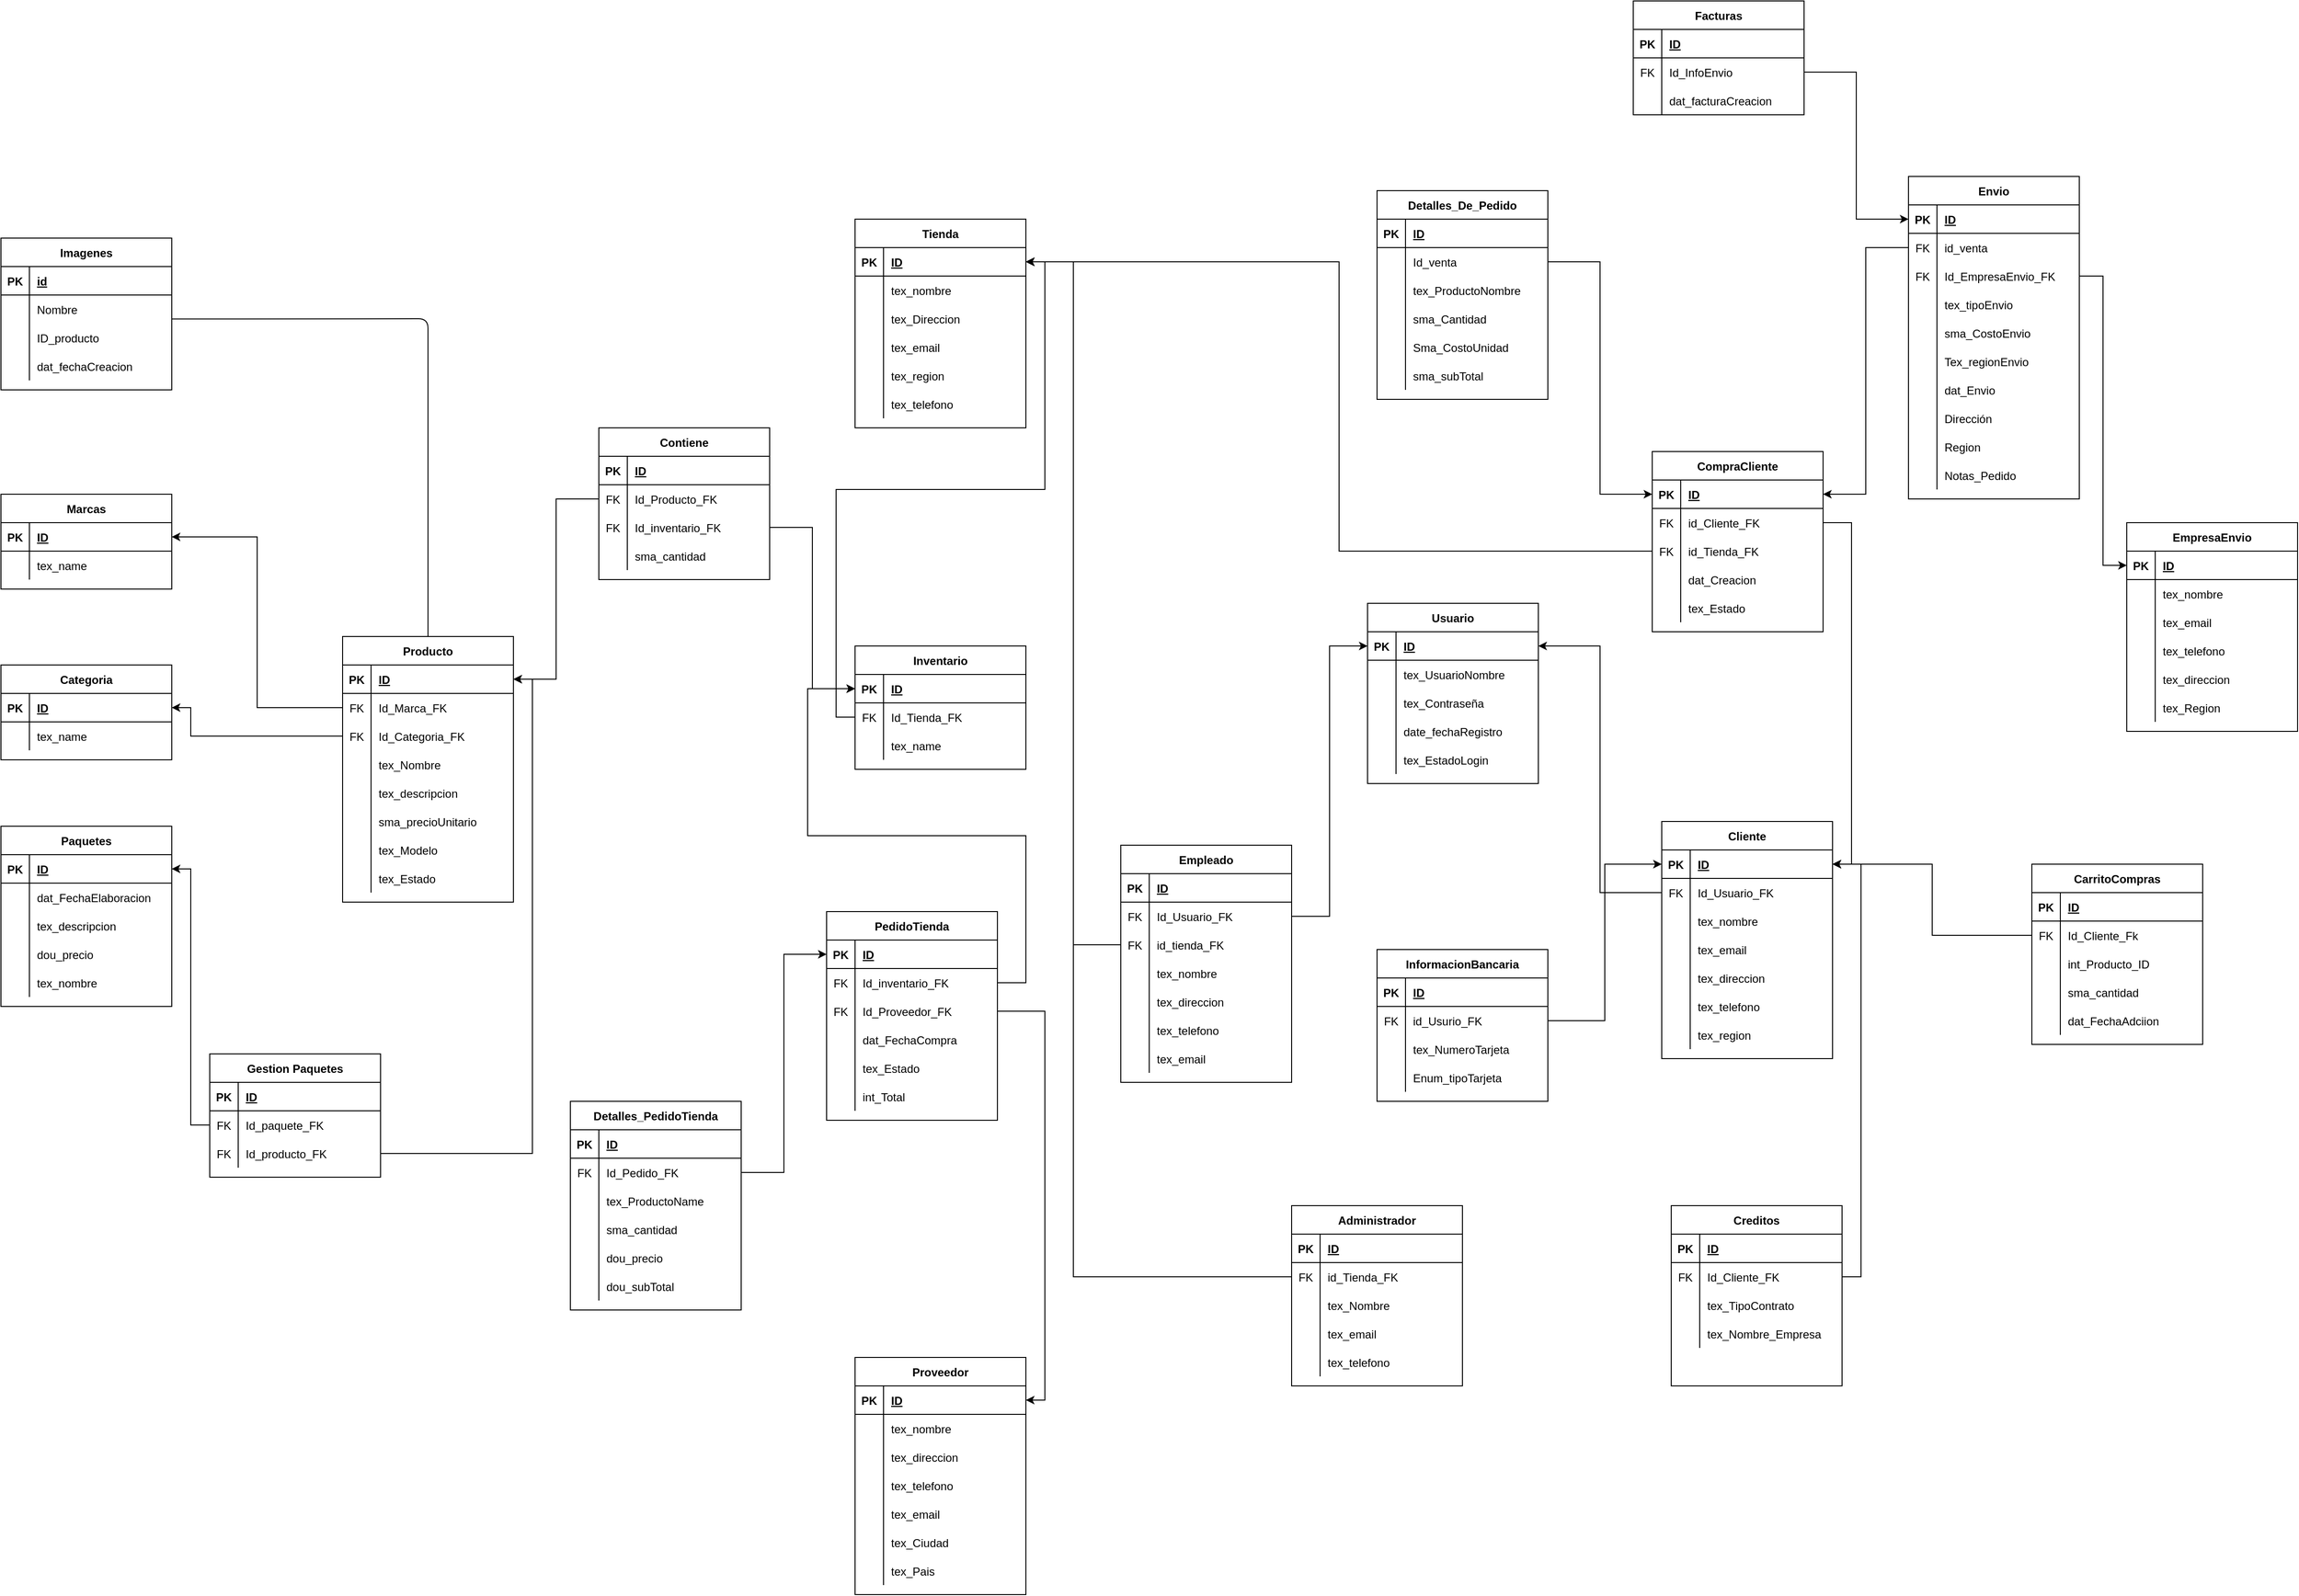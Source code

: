 <mxfile version="14.5.1" type="device"><diagram id="3FwbUIhtUR1y8zBP4acs" name="Página-1"><mxGraphModel dx="1217" dy="1889" grid="1" gridSize="10" guides="1" tooltips="1" connect="1" arrows="1" fold="1" page="1" pageScale="1" pageWidth="827" pageHeight="1169" math="0" shadow="0"><root><mxCell id="0"/><mxCell id="1" parent="0"/><mxCell id="tMLwT7LvYKUQHI6NL9Fl-17" value="Facturas" style="shape=table;startSize=30;container=1;collapsible=1;childLayout=tableLayout;fixedRows=1;rowLines=0;fontStyle=1;align=center;resizeLast=1;" parent="1" vertex="1"><mxGeometry x="1980" y="-240" width="180" height="120" as="geometry"/></mxCell><mxCell id="tMLwT7LvYKUQHI6NL9Fl-18" value="" style="shape=partialRectangle;collapsible=0;dropTarget=0;pointerEvents=0;fillColor=none;top=0;left=0;bottom=1;right=0;points=[[0,0.5],[1,0.5]];portConstraint=eastwest;" parent="tMLwT7LvYKUQHI6NL9Fl-17" vertex="1"><mxGeometry y="30" width="180" height="30" as="geometry"/></mxCell><mxCell id="tMLwT7LvYKUQHI6NL9Fl-19" value="PK" style="shape=partialRectangle;connectable=0;fillColor=none;top=0;left=0;bottom=0;right=0;fontStyle=1;overflow=hidden;" parent="tMLwT7LvYKUQHI6NL9Fl-18" vertex="1"><mxGeometry width="30" height="30" as="geometry"/></mxCell><mxCell id="tMLwT7LvYKUQHI6NL9Fl-20" value="ID" style="shape=partialRectangle;connectable=0;fillColor=none;top=0;left=0;bottom=0;right=0;align=left;spacingLeft=6;fontStyle=5;overflow=hidden;" parent="tMLwT7LvYKUQHI6NL9Fl-18" vertex="1"><mxGeometry x="30" width="150" height="30" as="geometry"/></mxCell><mxCell id="tMLwT7LvYKUQHI6NL9Fl-36" value="" style="shape=partialRectangle;collapsible=0;dropTarget=0;pointerEvents=0;fillColor=none;top=0;left=0;bottom=0;right=0;points=[[0,0.5],[1,0.5]];portConstraint=eastwest;" parent="tMLwT7LvYKUQHI6NL9Fl-17" vertex="1"><mxGeometry y="60" width="180" height="30" as="geometry"/></mxCell><mxCell id="tMLwT7LvYKUQHI6NL9Fl-37" value="FK" style="shape=partialRectangle;connectable=0;fillColor=none;top=0;left=0;bottom=0;right=0;fontStyle=0;overflow=hidden;" parent="tMLwT7LvYKUQHI6NL9Fl-36" vertex="1"><mxGeometry width="30" height="30" as="geometry"/></mxCell><mxCell id="tMLwT7LvYKUQHI6NL9Fl-38" value="Id_InfoEnvio" style="shape=partialRectangle;connectable=0;fillColor=none;top=0;left=0;bottom=0;right=0;align=left;spacingLeft=6;fontStyle=0;overflow=hidden;" parent="tMLwT7LvYKUQHI6NL9Fl-36" vertex="1"><mxGeometry x="30" width="150" height="30" as="geometry"/></mxCell><mxCell id="tMLwT7LvYKUQHI6NL9Fl-21" value="" style="shape=partialRectangle;collapsible=0;dropTarget=0;pointerEvents=0;fillColor=none;top=0;left=0;bottom=0;right=0;points=[[0,0.5],[1,0.5]];portConstraint=eastwest;" parent="tMLwT7LvYKUQHI6NL9Fl-17" vertex="1"><mxGeometry y="90" width="180" height="30" as="geometry"/></mxCell><mxCell id="tMLwT7LvYKUQHI6NL9Fl-22" value="" style="shape=partialRectangle;connectable=0;fillColor=none;top=0;left=0;bottom=0;right=0;editable=1;overflow=hidden;" parent="tMLwT7LvYKUQHI6NL9Fl-21" vertex="1"><mxGeometry width="30" height="30" as="geometry"/></mxCell><mxCell id="tMLwT7LvYKUQHI6NL9Fl-23" value="dat_facturaCreacion" style="shape=partialRectangle;connectable=0;fillColor=none;top=0;left=0;bottom=0;right=0;align=left;spacingLeft=6;overflow=hidden;" parent="tMLwT7LvYKUQHI6NL9Fl-21" vertex="1"><mxGeometry x="30" width="150" height="30" as="geometry"/></mxCell><mxCell id="tMLwT7LvYKUQHI6NL9Fl-42" value="Detalles_De_Pedido" style="shape=table;startSize=30;container=1;collapsible=1;childLayout=tableLayout;fixedRows=1;rowLines=0;fontStyle=1;align=center;resizeLast=1;" parent="1" vertex="1"><mxGeometry x="1710" y="-40" width="180" height="220" as="geometry"/></mxCell><mxCell id="tMLwT7LvYKUQHI6NL9Fl-43" value="" style="shape=partialRectangle;collapsible=0;dropTarget=0;pointerEvents=0;fillColor=none;top=0;left=0;bottom=1;right=0;points=[[0,0.5],[1,0.5]];portConstraint=eastwest;" parent="tMLwT7LvYKUQHI6NL9Fl-42" vertex="1"><mxGeometry y="30" width="180" height="30" as="geometry"/></mxCell><mxCell id="tMLwT7LvYKUQHI6NL9Fl-44" value="PK" style="shape=partialRectangle;connectable=0;fillColor=none;top=0;left=0;bottom=0;right=0;fontStyle=1;overflow=hidden;" parent="tMLwT7LvYKUQHI6NL9Fl-43" vertex="1"><mxGeometry width="30" height="30" as="geometry"/></mxCell><mxCell id="tMLwT7LvYKUQHI6NL9Fl-45" value="ID" style="shape=partialRectangle;connectable=0;fillColor=none;top=0;left=0;bottom=0;right=0;align=left;spacingLeft=6;fontStyle=5;overflow=hidden;" parent="tMLwT7LvYKUQHI6NL9Fl-43" vertex="1"><mxGeometry x="30" width="150" height="30" as="geometry"/></mxCell><mxCell id="tMLwT7LvYKUQHI6NL9Fl-55" value="" style="shape=partialRectangle;collapsible=0;dropTarget=0;pointerEvents=0;fillColor=none;top=0;left=0;bottom=0;right=0;points=[[0,0.5],[1,0.5]];portConstraint=eastwest;" parent="tMLwT7LvYKUQHI6NL9Fl-42" vertex="1"><mxGeometry y="60" width="180" height="30" as="geometry"/></mxCell><mxCell id="tMLwT7LvYKUQHI6NL9Fl-56" value="" style="shape=partialRectangle;connectable=0;fillColor=none;top=0;left=0;bottom=0;right=0;fontStyle=0;overflow=hidden;" parent="tMLwT7LvYKUQHI6NL9Fl-55" vertex="1"><mxGeometry width="30" height="30" as="geometry"/></mxCell><mxCell id="tMLwT7LvYKUQHI6NL9Fl-57" value="Id_venta" style="shape=partialRectangle;connectable=0;fillColor=none;top=0;left=0;bottom=0;right=0;align=left;spacingLeft=6;fontStyle=0;overflow=hidden;" parent="tMLwT7LvYKUQHI6NL9Fl-55" vertex="1"><mxGeometry x="30" width="150" height="30" as="geometry"/></mxCell><mxCell id="tMLwT7LvYKUQHI6NL9Fl-46" value="" style="shape=partialRectangle;collapsible=0;dropTarget=0;pointerEvents=0;fillColor=none;top=0;left=0;bottom=0;right=0;points=[[0,0.5],[1,0.5]];portConstraint=eastwest;" parent="tMLwT7LvYKUQHI6NL9Fl-42" vertex="1"><mxGeometry y="90" width="180" height="30" as="geometry"/></mxCell><mxCell id="tMLwT7LvYKUQHI6NL9Fl-47" value="" style="shape=partialRectangle;connectable=0;fillColor=none;top=0;left=0;bottom=0;right=0;editable=1;overflow=hidden;" parent="tMLwT7LvYKUQHI6NL9Fl-46" vertex="1"><mxGeometry width="30" height="30" as="geometry"/></mxCell><mxCell id="tMLwT7LvYKUQHI6NL9Fl-48" value="tex_ProductoNombre" style="shape=partialRectangle;connectable=0;fillColor=none;top=0;left=0;bottom=0;right=0;align=left;spacingLeft=6;overflow=hidden;" parent="tMLwT7LvYKUQHI6NL9Fl-46" vertex="1"><mxGeometry x="30" width="150" height="30" as="geometry"/></mxCell><mxCell id="tMLwT7LvYKUQHI6NL9Fl-49" value="" style="shape=partialRectangle;collapsible=0;dropTarget=0;pointerEvents=0;fillColor=none;top=0;left=0;bottom=0;right=0;points=[[0,0.5],[1,0.5]];portConstraint=eastwest;" parent="tMLwT7LvYKUQHI6NL9Fl-42" vertex="1"><mxGeometry y="120" width="180" height="30" as="geometry"/></mxCell><mxCell id="tMLwT7LvYKUQHI6NL9Fl-50" value="" style="shape=partialRectangle;connectable=0;fillColor=none;top=0;left=0;bottom=0;right=0;editable=1;overflow=hidden;" parent="tMLwT7LvYKUQHI6NL9Fl-49" vertex="1"><mxGeometry width="30" height="30" as="geometry"/></mxCell><mxCell id="tMLwT7LvYKUQHI6NL9Fl-51" value="sma_Cantidad" style="shape=partialRectangle;connectable=0;fillColor=none;top=0;left=0;bottom=0;right=0;align=left;spacingLeft=6;overflow=hidden;" parent="tMLwT7LvYKUQHI6NL9Fl-49" vertex="1"><mxGeometry x="30" width="150" height="30" as="geometry"/></mxCell><mxCell id="tMLwT7LvYKUQHI6NL9Fl-52" value="" style="shape=partialRectangle;collapsible=0;dropTarget=0;pointerEvents=0;fillColor=none;top=0;left=0;bottom=0;right=0;points=[[0,0.5],[1,0.5]];portConstraint=eastwest;" parent="tMLwT7LvYKUQHI6NL9Fl-42" vertex="1"><mxGeometry y="150" width="180" height="30" as="geometry"/></mxCell><mxCell id="tMLwT7LvYKUQHI6NL9Fl-53" value="" style="shape=partialRectangle;connectable=0;fillColor=none;top=0;left=0;bottom=0;right=0;editable=1;overflow=hidden;" parent="tMLwT7LvYKUQHI6NL9Fl-52" vertex="1"><mxGeometry width="30" height="30" as="geometry"/></mxCell><mxCell id="tMLwT7LvYKUQHI6NL9Fl-54" value="Sma_CostoUnidad" style="shape=partialRectangle;connectable=0;fillColor=none;top=0;left=0;bottom=0;right=0;align=left;spacingLeft=6;overflow=hidden;" parent="tMLwT7LvYKUQHI6NL9Fl-52" vertex="1"><mxGeometry x="30" width="150" height="30" as="geometry"/></mxCell><mxCell id="tMLwT7LvYKUQHI6NL9Fl-408" value="" style="shape=partialRectangle;collapsible=0;dropTarget=0;pointerEvents=0;fillColor=none;top=0;left=0;bottom=0;right=0;points=[[0,0.5],[1,0.5]];portConstraint=eastwest;" parent="tMLwT7LvYKUQHI6NL9Fl-42" vertex="1"><mxGeometry y="180" width="180" height="30" as="geometry"/></mxCell><mxCell id="tMLwT7LvYKUQHI6NL9Fl-409" value="" style="shape=partialRectangle;connectable=0;fillColor=none;top=0;left=0;bottom=0;right=0;editable=1;overflow=hidden;" parent="tMLwT7LvYKUQHI6NL9Fl-408" vertex="1"><mxGeometry width="30" height="30" as="geometry"/></mxCell><mxCell id="tMLwT7LvYKUQHI6NL9Fl-410" value="sma_subTotal" style="shape=partialRectangle;connectable=0;fillColor=none;top=0;left=0;bottom=0;right=0;align=left;spacingLeft=6;overflow=hidden;" parent="tMLwT7LvYKUQHI6NL9Fl-408" vertex="1"><mxGeometry x="30" width="150" height="30" as="geometry"/></mxCell><mxCell id="tMLwT7LvYKUQHI6NL9Fl-58" value="Marcas" style="shape=table;startSize=30;container=1;collapsible=1;childLayout=tableLayout;fixedRows=1;rowLines=0;fontStyle=1;align=center;resizeLast=1;" parent="1" vertex="1"><mxGeometry x="260" y="280" width="180" height="100" as="geometry"/></mxCell><mxCell id="tMLwT7LvYKUQHI6NL9Fl-59" value="" style="shape=partialRectangle;collapsible=0;dropTarget=0;pointerEvents=0;fillColor=none;top=0;left=0;bottom=1;right=0;points=[[0,0.5],[1,0.5]];portConstraint=eastwest;" parent="tMLwT7LvYKUQHI6NL9Fl-58" vertex="1"><mxGeometry y="30" width="180" height="30" as="geometry"/></mxCell><mxCell id="tMLwT7LvYKUQHI6NL9Fl-60" value="PK" style="shape=partialRectangle;connectable=0;fillColor=none;top=0;left=0;bottom=0;right=0;fontStyle=1;overflow=hidden;" parent="tMLwT7LvYKUQHI6NL9Fl-59" vertex="1"><mxGeometry width="30" height="30" as="geometry"/></mxCell><mxCell id="tMLwT7LvYKUQHI6NL9Fl-61" value="ID" style="shape=partialRectangle;connectable=0;fillColor=none;top=0;left=0;bottom=0;right=0;align=left;spacingLeft=6;fontStyle=5;overflow=hidden;" parent="tMLwT7LvYKUQHI6NL9Fl-59" vertex="1"><mxGeometry x="30" width="150" height="30" as="geometry"/></mxCell><mxCell id="tMLwT7LvYKUQHI6NL9Fl-62" value="" style="shape=partialRectangle;collapsible=0;dropTarget=0;pointerEvents=0;fillColor=none;top=0;left=0;bottom=0;right=0;points=[[0,0.5],[1,0.5]];portConstraint=eastwest;" parent="tMLwT7LvYKUQHI6NL9Fl-58" vertex="1"><mxGeometry y="60" width="180" height="30" as="geometry"/></mxCell><mxCell id="tMLwT7LvYKUQHI6NL9Fl-63" value="" style="shape=partialRectangle;connectable=0;fillColor=none;top=0;left=0;bottom=0;right=0;editable=1;overflow=hidden;" parent="tMLwT7LvYKUQHI6NL9Fl-62" vertex="1"><mxGeometry width="30" height="30" as="geometry"/></mxCell><mxCell id="tMLwT7LvYKUQHI6NL9Fl-64" value="tex_name" style="shape=partialRectangle;connectable=0;fillColor=none;top=0;left=0;bottom=0;right=0;align=left;spacingLeft=6;overflow=hidden;" parent="tMLwT7LvYKUQHI6NL9Fl-62" vertex="1"><mxGeometry x="30" width="150" height="30" as="geometry"/></mxCell><mxCell id="tMLwT7LvYKUQHI6NL9Fl-71" value="Categoria" style="shape=table;startSize=30;container=1;collapsible=1;childLayout=tableLayout;fixedRows=1;rowLines=0;fontStyle=1;align=center;resizeLast=1;" parent="1" vertex="1"><mxGeometry x="260" y="460" width="180" height="100" as="geometry"/></mxCell><mxCell id="tMLwT7LvYKUQHI6NL9Fl-72" value="" style="shape=partialRectangle;collapsible=0;dropTarget=0;pointerEvents=0;fillColor=none;top=0;left=0;bottom=1;right=0;points=[[0,0.5],[1,0.5]];portConstraint=eastwest;" parent="tMLwT7LvYKUQHI6NL9Fl-71" vertex="1"><mxGeometry y="30" width="180" height="30" as="geometry"/></mxCell><mxCell id="tMLwT7LvYKUQHI6NL9Fl-73" value="PK" style="shape=partialRectangle;connectable=0;fillColor=none;top=0;left=0;bottom=0;right=0;fontStyle=1;overflow=hidden;" parent="tMLwT7LvYKUQHI6NL9Fl-72" vertex="1"><mxGeometry width="30" height="30" as="geometry"/></mxCell><mxCell id="tMLwT7LvYKUQHI6NL9Fl-74" value="ID" style="shape=partialRectangle;connectable=0;fillColor=none;top=0;left=0;bottom=0;right=0;align=left;spacingLeft=6;fontStyle=5;overflow=hidden;" parent="tMLwT7LvYKUQHI6NL9Fl-72" vertex="1"><mxGeometry x="30" width="150" height="30" as="geometry"/></mxCell><mxCell id="tMLwT7LvYKUQHI6NL9Fl-75" value="" style="shape=partialRectangle;collapsible=0;dropTarget=0;pointerEvents=0;fillColor=none;top=0;left=0;bottom=0;right=0;points=[[0,0.5],[1,0.5]];portConstraint=eastwest;" parent="tMLwT7LvYKUQHI6NL9Fl-71" vertex="1"><mxGeometry y="60" width="180" height="30" as="geometry"/></mxCell><mxCell id="tMLwT7LvYKUQHI6NL9Fl-76" value="" style="shape=partialRectangle;connectable=0;fillColor=none;top=0;left=0;bottom=0;right=0;editable=1;overflow=hidden;" parent="tMLwT7LvYKUQHI6NL9Fl-75" vertex="1"><mxGeometry width="30" height="30" as="geometry"/></mxCell><mxCell id="tMLwT7LvYKUQHI6NL9Fl-77" value="tex_name" style="shape=partialRectangle;connectable=0;fillColor=none;top=0;left=0;bottom=0;right=0;align=left;spacingLeft=6;overflow=hidden;" parent="tMLwT7LvYKUQHI6NL9Fl-75" vertex="1"><mxGeometry x="30" width="150" height="30" as="geometry"/></mxCell><mxCell id="tMLwT7LvYKUQHI6NL9Fl-84" value="Paquetes" style="shape=table;startSize=30;container=1;collapsible=1;childLayout=tableLayout;fixedRows=1;rowLines=0;fontStyle=1;align=center;resizeLast=1;" parent="1" vertex="1"><mxGeometry x="260" y="630" width="180" height="190" as="geometry"/></mxCell><mxCell id="tMLwT7LvYKUQHI6NL9Fl-85" value="" style="shape=partialRectangle;collapsible=0;dropTarget=0;pointerEvents=0;fillColor=none;top=0;left=0;bottom=1;right=0;points=[[0,0.5],[1,0.5]];portConstraint=eastwest;" parent="tMLwT7LvYKUQHI6NL9Fl-84" vertex="1"><mxGeometry y="30" width="180" height="30" as="geometry"/></mxCell><mxCell id="tMLwT7LvYKUQHI6NL9Fl-86" value="PK" style="shape=partialRectangle;connectable=0;fillColor=none;top=0;left=0;bottom=0;right=0;fontStyle=1;overflow=hidden;" parent="tMLwT7LvYKUQHI6NL9Fl-85" vertex="1"><mxGeometry width="30" height="30" as="geometry"/></mxCell><mxCell id="tMLwT7LvYKUQHI6NL9Fl-87" value="ID" style="shape=partialRectangle;connectable=0;fillColor=none;top=0;left=0;bottom=0;right=0;align=left;spacingLeft=6;fontStyle=5;overflow=hidden;" parent="tMLwT7LvYKUQHI6NL9Fl-85" vertex="1"><mxGeometry x="30" width="150" height="30" as="geometry"/></mxCell><mxCell id="tMLwT7LvYKUQHI6NL9Fl-88" value="" style="shape=partialRectangle;collapsible=0;dropTarget=0;pointerEvents=0;fillColor=none;top=0;left=0;bottom=0;right=0;points=[[0,0.5],[1,0.5]];portConstraint=eastwest;" parent="tMLwT7LvYKUQHI6NL9Fl-84" vertex="1"><mxGeometry y="60" width="180" height="30" as="geometry"/></mxCell><mxCell id="tMLwT7LvYKUQHI6NL9Fl-89" value="" style="shape=partialRectangle;connectable=0;fillColor=none;top=0;left=0;bottom=0;right=0;editable=1;overflow=hidden;" parent="tMLwT7LvYKUQHI6NL9Fl-88" vertex="1"><mxGeometry width="30" height="30" as="geometry"/></mxCell><mxCell id="tMLwT7LvYKUQHI6NL9Fl-90" value="dat_FechaElaboracion" style="shape=partialRectangle;connectable=0;fillColor=none;top=0;left=0;bottom=0;right=0;align=left;spacingLeft=6;overflow=hidden;" parent="tMLwT7LvYKUQHI6NL9Fl-88" vertex="1"><mxGeometry x="30" width="150" height="30" as="geometry"/></mxCell><mxCell id="tMLwT7LvYKUQHI6NL9Fl-91" value="" style="shape=partialRectangle;collapsible=0;dropTarget=0;pointerEvents=0;fillColor=none;top=0;left=0;bottom=0;right=0;points=[[0,0.5],[1,0.5]];portConstraint=eastwest;" parent="tMLwT7LvYKUQHI6NL9Fl-84" vertex="1"><mxGeometry y="90" width="180" height="30" as="geometry"/></mxCell><mxCell id="tMLwT7LvYKUQHI6NL9Fl-92" value="" style="shape=partialRectangle;connectable=0;fillColor=none;top=0;left=0;bottom=0;right=0;editable=1;overflow=hidden;" parent="tMLwT7LvYKUQHI6NL9Fl-91" vertex="1"><mxGeometry width="30" height="30" as="geometry"/></mxCell><mxCell id="tMLwT7LvYKUQHI6NL9Fl-93" value="tex_descripcion" style="shape=partialRectangle;connectable=0;fillColor=none;top=0;left=0;bottom=0;right=0;align=left;spacingLeft=6;overflow=hidden;" parent="tMLwT7LvYKUQHI6NL9Fl-91" vertex="1"><mxGeometry x="30" width="150" height="30" as="geometry"/></mxCell><mxCell id="tMLwT7LvYKUQHI6NL9Fl-97" value="" style="shape=partialRectangle;collapsible=0;dropTarget=0;pointerEvents=0;fillColor=none;top=0;left=0;bottom=0;right=0;points=[[0,0.5],[1,0.5]];portConstraint=eastwest;" parent="tMLwT7LvYKUQHI6NL9Fl-84" vertex="1"><mxGeometry y="120" width="180" height="30" as="geometry"/></mxCell><mxCell id="tMLwT7LvYKUQHI6NL9Fl-98" value="" style="shape=partialRectangle;connectable=0;fillColor=none;top=0;left=0;bottom=0;right=0;editable=1;overflow=hidden;" parent="tMLwT7LvYKUQHI6NL9Fl-97" vertex="1"><mxGeometry width="30" height="30" as="geometry"/></mxCell><mxCell id="tMLwT7LvYKUQHI6NL9Fl-99" value="dou_precio" style="shape=partialRectangle;connectable=0;fillColor=none;top=0;left=0;bottom=0;right=0;align=left;spacingLeft=6;overflow=hidden;" parent="tMLwT7LvYKUQHI6NL9Fl-97" vertex="1"><mxGeometry x="30" width="150" height="30" as="geometry"/></mxCell><mxCell id="tMLwT7LvYKUQHI6NL9Fl-94" value="" style="shape=partialRectangle;collapsible=0;dropTarget=0;pointerEvents=0;fillColor=none;top=0;left=0;bottom=0;right=0;points=[[0,0.5],[1,0.5]];portConstraint=eastwest;" parent="tMLwT7LvYKUQHI6NL9Fl-84" vertex="1"><mxGeometry y="150" width="180" height="30" as="geometry"/></mxCell><mxCell id="tMLwT7LvYKUQHI6NL9Fl-95" value="" style="shape=partialRectangle;connectable=0;fillColor=none;top=0;left=0;bottom=0;right=0;editable=1;overflow=hidden;" parent="tMLwT7LvYKUQHI6NL9Fl-94" vertex="1"><mxGeometry width="30" height="30" as="geometry"/></mxCell><mxCell id="tMLwT7LvYKUQHI6NL9Fl-96" value="tex_nombre" style="shape=partialRectangle;connectable=0;fillColor=none;top=0;left=0;bottom=0;right=0;align=left;spacingLeft=6;overflow=hidden;" parent="tMLwT7LvYKUQHI6NL9Fl-94" vertex="1"><mxGeometry x="30" width="150" height="30" as="geometry"/></mxCell><mxCell id="tMLwT7LvYKUQHI6NL9Fl-100" value="Producto" style="shape=table;startSize=30;container=1;collapsible=1;childLayout=tableLayout;fixedRows=1;rowLines=0;fontStyle=1;align=center;resizeLast=1;" parent="1" vertex="1"><mxGeometry x="620" y="430" width="180" height="280" as="geometry"/></mxCell><mxCell id="tMLwT7LvYKUQHI6NL9Fl-101" value="" style="shape=partialRectangle;collapsible=0;dropTarget=0;pointerEvents=0;fillColor=none;top=0;left=0;bottom=1;right=0;points=[[0,0.5],[1,0.5]];portConstraint=eastwest;" parent="tMLwT7LvYKUQHI6NL9Fl-100" vertex="1"><mxGeometry y="30" width="180" height="30" as="geometry"/></mxCell><mxCell id="tMLwT7LvYKUQHI6NL9Fl-102" value="PK" style="shape=partialRectangle;connectable=0;fillColor=none;top=0;left=0;bottom=0;right=0;fontStyle=1;overflow=hidden;" parent="tMLwT7LvYKUQHI6NL9Fl-101" vertex="1"><mxGeometry width="30" height="30" as="geometry"/></mxCell><mxCell id="tMLwT7LvYKUQHI6NL9Fl-103" value="ID" style="shape=partialRectangle;connectable=0;fillColor=none;top=0;left=0;bottom=0;right=0;align=left;spacingLeft=6;fontStyle=5;overflow=hidden;" parent="tMLwT7LvYKUQHI6NL9Fl-101" vertex="1"><mxGeometry x="30" width="150" height="30" as="geometry"/></mxCell><mxCell id="tMLwT7LvYKUQHI6NL9Fl-119" value="" style="shape=partialRectangle;collapsible=0;dropTarget=0;pointerEvents=0;fillColor=none;top=0;left=0;bottom=0;right=0;points=[[0,0.5],[1,0.5]];portConstraint=eastwest;" parent="tMLwT7LvYKUQHI6NL9Fl-100" vertex="1"><mxGeometry y="60" width="180" height="30" as="geometry"/></mxCell><mxCell id="tMLwT7LvYKUQHI6NL9Fl-120" value="FK" style="shape=partialRectangle;connectable=0;fillColor=none;top=0;left=0;bottom=0;right=0;fontStyle=0;overflow=hidden;" parent="tMLwT7LvYKUQHI6NL9Fl-119" vertex="1"><mxGeometry width="30" height="30" as="geometry"/></mxCell><mxCell id="tMLwT7LvYKUQHI6NL9Fl-121" value="Id_Marca_FK" style="shape=partialRectangle;connectable=0;fillColor=none;top=0;left=0;bottom=0;right=0;align=left;spacingLeft=6;fontStyle=0;overflow=hidden;" parent="tMLwT7LvYKUQHI6NL9Fl-119" vertex="1"><mxGeometry x="30" width="150" height="30" as="geometry"/></mxCell><mxCell id="tMLwT7LvYKUQHI6NL9Fl-122" value="" style="shape=partialRectangle;collapsible=0;dropTarget=0;pointerEvents=0;fillColor=none;top=0;left=0;bottom=0;right=0;points=[[0,0.5],[1,0.5]];portConstraint=eastwest;" parent="tMLwT7LvYKUQHI6NL9Fl-100" vertex="1"><mxGeometry y="90" width="180" height="30" as="geometry"/></mxCell><mxCell id="tMLwT7LvYKUQHI6NL9Fl-123" value="FK" style="shape=partialRectangle;connectable=0;fillColor=none;top=0;left=0;bottom=0;right=0;fontStyle=0;overflow=hidden;" parent="tMLwT7LvYKUQHI6NL9Fl-122" vertex="1"><mxGeometry width="30" height="30" as="geometry"/></mxCell><mxCell id="tMLwT7LvYKUQHI6NL9Fl-124" value="Id_Categoria_FK" style="shape=partialRectangle;connectable=0;fillColor=none;top=0;left=0;bottom=0;right=0;align=left;spacingLeft=6;fontStyle=0;overflow=hidden;" parent="tMLwT7LvYKUQHI6NL9Fl-122" vertex="1"><mxGeometry x="30" width="150" height="30" as="geometry"/></mxCell><mxCell id="tMLwT7LvYKUQHI6NL9Fl-104" value="" style="shape=partialRectangle;collapsible=0;dropTarget=0;pointerEvents=0;fillColor=none;top=0;left=0;bottom=0;right=0;points=[[0,0.5],[1,0.5]];portConstraint=eastwest;" parent="tMLwT7LvYKUQHI6NL9Fl-100" vertex="1"><mxGeometry y="120" width="180" height="30" as="geometry"/></mxCell><mxCell id="tMLwT7LvYKUQHI6NL9Fl-105" value="" style="shape=partialRectangle;connectable=0;fillColor=none;top=0;left=0;bottom=0;right=0;editable=1;overflow=hidden;" parent="tMLwT7LvYKUQHI6NL9Fl-104" vertex="1"><mxGeometry width="30" height="30" as="geometry"/></mxCell><mxCell id="tMLwT7LvYKUQHI6NL9Fl-106" value="tex_Nombre" style="shape=partialRectangle;connectable=0;fillColor=none;top=0;left=0;bottom=0;right=0;align=left;spacingLeft=6;overflow=hidden;" parent="tMLwT7LvYKUQHI6NL9Fl-104" vertex="1"><mxGeometry x="30" width="150" height="30" as="geometry"/></mxCell><mxCell id="tMLwT7LvYKUQHI6NL9Fl-107" value="" style="shape=partialRectangle;collapsible=0;dropTarget=0;pointerEvents=0;fillColor=none;top=0;left=0;bottom=0;right=0;points=[[0,0.5],[1,0.5]];portConstraint=eastwest;" parent="tMLwT7LvYKUQHI6NL9Fl-100" vertex="1"><mxGeometry y="150" width="180" height="30" as="geometry"/></mxCell><mxCell id="tMLwT7LvYKUQHI6NL9Fl-108" value="" style="shape=partialRectangle;connectable=0;fillColor=none;top=0;left=0;bottom=0;right=0;editable=1;overflow=hidden;" parent="tMLwT7LvYKUQHI6NL9Fl-107" vertex="1"><mxGeometry width="30" height="30" as="geometry"/></mxCell><mxCell id="tMLwT7LvYKUQHI6NL9Fl-109" value="tex_descripcion" style="shape=partialRectangle;connectable=0;fillColor=none;top=0;left=0;bottom=0;right=0;align=left;spacingLeft=6;overflow=hidden;" parent="tMLwT7LvYKUQHI6NL9Fl-107" vertex="1"><mxGeometry x="30" width="150" height="30" as="geometry"/></mxCell><mxCell id="tMLwT7LvYKUQHI6NL9Fl-110" value="" style="shape=partialRectangle;collapsible=0;dropTarget=0;pointerEvents=0;fillColor=none;top=0;left=0;bottom=0;right=0;points=[[0,0.5],[1,0.5]];portConstraint=eastwest;" parent="tMLwT7LvYKUQHI6NL9Fl-100" vertex="1"><mxGeometry y="180" width="180" height="30" as="geometry"/></mxCell><mxCell id="tMLwT7LvYKUQHI6NL9Fl-111" value="" style="shape=partialRectangle;connectable=0;fillColor=none;top=0;left=0;bottom=0;right=0;editable=1;overflow=hidden;" parent="tMLwT7LvYKUQHI6NL9Fl-110" vertex="1"><mxGeometry width="30" height="30" as="geometry"/></mxCell><mxCell id="tMLwT7LvYKUQHI6NL9Fl-112" value="sma_precioUnitario" style="shape=partialRectangle;connectable=0;fillColor=none;top=0;left=0;bottom=0;right=0;align=left;spacingLeft=6;overflow=hidden;" parent="tMLwT7LvYKUQHI6NL9Fl-110" vertex="1"><mxGeometry x="30" width="150" height="30" as="geometry"/></mxCell><mxCell id="tMLwT7LvYKUQHI6NL9Fl-113" value="" style="shape=partialRectangle;collapsible=0;dropTarget=0;pointerEvents=0;fillColor=none;top=0;left=0;bottom=0;right=0;points=[[0,0.5],[1,0.5]];portConstraint=eastwest;" parent="tMLwT7LvYKUQHI6NL9Fl-100" vertex="1"><mxGeometry y="210" width="180" height="30" as="geometry"/></mxCell><mxCell id="tMLwT7LvYKUQHI6NL9Fl-114" value="" style="shape=partialRectangle;connectable=0;fillColor=none;top=0;left=0;bottom=0;right=0;editable=1;overflow=hidden;" parent="tMLwT7LvYKUQHI6NL9Fl-113" vertex="1"><mxGeometry width="30" height="30" as="geometry"/></mxCell><mxCell id="tMLwT7LvYKUQHI6NL9Fl-115" value="tex_Modelo" style="shape=partialRectangle;connectable=0;fillColor=none;top=0;left=0;bottom=0;right=0;align=left;spacingLeft=6;overflow=hidden;" parent="tMLwT7LvYKUQHI6NL9Fl-113" vertex="1"><mxGeometry x="30" width="150" height="30" as="geometry"/></mxCell><mxCell id="tMLwT7LvYKUQHI6NL9Fl-116" value="" style="shape=partialRectangle;collapsible=0;dropTarget=0;pointerEvents=0;fillColor=none;top=0;left=0;bottom=0;right=0;points=[[0,0.5],[1,0.5]];portConstraint=eastwest;" parent="tMLwT7LvYKUQHI6NL9Fl-100" vertex="1"><mxGeometry y="240" width="180" height="30" as="geometry"/></mxCell><mxCell id="tMLwT7LvYKUQHI6NL9Fl-117" value="" style="shape=partialRectangle;connectable=0;fillColor=none;top=0;left=0;bottom=0;right=0;editable=1;overflow=hidden;" parent="tMLwT7LvYKUQHI6NL9Fl-116" vertex="1"><mxGeometry width="30" height="30" as="geometry"/></mxCell><mxCell id="tMLwT7LvYKUQHI6NL9Fl-118" value="tex_Estado" style="shape=partialRectangle;connectable=0;fillColor=none;top=0;left=0;bottom=0;right=0;align=left;spacingLeft=6;overflow=hidden;" parent="tMLwT7LvYKUQHI6NL9Fl-116" vertex="1"><mxGeometry x="30" width="150" height="30" as="geometry"/></mxCell><mxCell id="tMLwT7LvYKUQHI6NL9Fl-125" value="Gestion Paquetes" style="shape=table;startSize=30;container=1;collapsible=1;childLayout=tableLayout;fixedRows=1;rowLines=0;fontStyle=1;align=center;resizeLast=1;" parent="1" vertex="1"><mxGeometry x="480" y="870" width="180" height="130" as="geometry"/></mxCell><mxCell id="tMLwT7LvYKUQHI6NL9Fl-126" value="" style="shape=partialRectangle;collapsible=0;dropTarget=0;pointerEvents=0;fillColor=none;top=0;left=0;bottom=1;right=0;points=[[0,0.5],[1,0.5]];portConstraint=eastwest;" parent="tMLwT7LvYKUQHI6NL9Fl-125" vertex="1"><mxGeometry y="30" width="180" height="30" as="geometry"/></mxCell><mxCell id="tMLwT7LvYKUQHI6NL9Fl-127" value="PK" style="shape=partialRectangle;connectable=0;fillColor=none;top=0;left=0;bottom=0;right=0;fontStyle=1;overflow=hidden;" parent="tMLwT7LvYKUQHI6NL9Fl-126" vertex="1"><mxGeometry width="30" height="30" as="geometry"/></mxCell><mxCell id="tMLwT7LvYKUQHI6NL9Fl-128" value="ID" style="shape=partialRectangle;connectable=0;fillColor=none;top=0;left=0;bottom=0;right=0;align=left;spacingLeft=6;fontStyle=5;overflow=hidden;" parent="tMLwT7LvYKUQHI6NL9Fl-126" vertex="1"><mxGeometry x="30" width="150" height="30" as="geometry"/></mxCell><mxCell id="tMLwT7LvYKUQHI6NL9Fl-138" value="" style="shape=partialRectangle;collapsible=0;dropTarget=0;pointerEvents=0;fillColor=none;top=0;left=0;bottom=0;right=0;points=[[0,0.5],[1,0.5]];portConstraint=eastwest;" parent="tMLwT7LvYKUQHI6NL9Fl-125" vertex="1"><mxGeometry y="60" width="180" height="30" as="geometry"/></mxCell><mxCell id="tMLwT7LvYKUQHI6NL9Fl-139" value="FK" style="shape=partialRectangle;connectable=0;fillColor=none;top=0;left=0;bottom=0;right=0;fontStyle=0;overflow=hidden;" parent="tMLwT7LvYKUQHI6NL9Fl-138" vertex="1"><mxGeometry width="30" height="30" as="geometry"/></mxCell><mxCell id="tMLwT7LvYKUQHI6NL9Fl-140" value="Id_paquete_FK" style="shape=partialRectangle;connectable=0;fillColor=none;top=0;left=0;bottom=0;right=0;align=left;spacingLeft=6;fontStyle=0;overflow=hidden;" parent="tMLwT7LvYKUQHI6NL9Fl-138" vertex="1"><mxGeometry x="30" width="150" height="30" as="geometry"/></mxCell><mxCell id="tMLwT7LvYKUQHI6NL9Fl-141" value="" style="shape=partialRectangle;collapsible=0;dropTarget=0;pointerEvents=0;fillColor=none;top=0;left=0;bottom=0;right=0;points=[[0,0.5],[1,0.5]];portConstraint=eastwest;" parent="tMLwT7LvYKUQHI6NL9Fl-125" vertex="1"><mxGeometry y="90" width="180" height="30" as="geometry"/></mxCell><mxCell id="tMLwT7LvYKUQHI6NL9Fl-142" value="FK" style="shape=partialRectangle;connectable=0;fillColor=none;top=0;left=0;bottom=0;right=0;fontStyle=0;overflow=hidden;" parent="tMLwT7LvYKUQHI6NL9Fl-141" vertex="1"><mxGeometry width="30" height="30" as="geometry"/></mxCell><mxCell id="tMLwT7LvYKUQHI6NL9Fl-143" value="Id_producto_FK" style="shape=partialRectangle;connectable=0;fillColor=none;top=0;left=0;bottom=0;right=0;align=left;spacingLeft=6;fontStyle=0;overflow=hidden;" parent="tMLwT7LvYKUQHI6NL9Fl-141" vertex="1"><mxGeometry x="30" width="150" height="30" as="geometry"/></mxCell><mxCell id="tMLwT7LvYKUQHI6NL9Fl-144" value="Inventario" style="shape=table;startSize=30;container=1;collapsible=1;childLayout=tableLayout;fixedRows=1;rowLines=0;fontStyle=1;align=center;resizeLast=1;" parent="1" vertex="1"><mxGeometry x="1160" y="440" width="180" height="130" as="geometry"/></mxCell><mxCell id="tMLwT7LvYKUQHI6NL9Fl-145" value="" style="shape=partialRectangle;collapsible=0;dropTarget=0;pointerEvents=0;fillColor=none;top=0;left=0;bottom=1;right=0;points=[[0,0.5],[1,0.5]];portConstraint=eastwest;" parent="tMLwT7LvYKUQHI6NL9Fl-144" vertex="1"><mxGeometry y="30" width="180" height="30" as="geometry"/></mxCell><mxCell id="tMLwT7LvYKUQHI6NL9Fl-146" value="PK" style="shape=partialRectangle;connectable=0;fillColor=none;top=0;left=0;bottom=0;right=0;fontStyle=1;overflow=hidden;" parent="tMLwT7LvYKUQHI6NL9Fl-145" vertex="1"><mxGeometry width="30" height="30" as="geometry"/></mxCell><mxCell id="tMLwT7LvYKUQHI6NL9Fl-147" value="ID" style="shape=partialRectangle;connectable=0;fillColor=none;top=0;left=0;bottom=0;right=0;align=left;spacingLeft=6;fontStyle=5;overflow=hidden;" parent="tMLwT7LvYKUQHI6NL9Fl-145" vertex="1"><mxGeometry x="30" width="150" height="30" as="geometry"/></mxCell><mxCell id="tMLwT7LvYKUQHI6NL9Fl-157" value="" style="shape=partialRectangle;collapsible=0;dropTarget=0;pointerEvents=0;fillColor=none;top=0;left=0;bottom=0;right=0;points=[[0,0.5],[1,0.5]];portConstraint=eastwest;" parent="tMLwT7LvYKUQHI6NL9Fl-144" vertex="1"><mxGeometry y="60" width="180" height="30" as="geometry"/></mxCell><mxCell id="tMLwT7LvYKUQHI6NL9Fl-158" value="FK" style="shape=partialRectangle;connectable=0;fillColor=none;top=0;left=0;bottom=0;right=0;fontStyle=0;overflow=hidden;" parent="tMLwT7LvYKUQHI6NL9Fl-157" vertex="1"><mxGeometry width="30" height="30" as="geometry"/></mxCell><mxCell id="tMLwT7LvYKUQHI6NL9Fl-159" value="Id_Tienda_FK" style="shape=partialRectangle;connectable=0;fillColor=none;top=0;left=0;bottom=0;right=0;align=left;spacingLeft=6;fontStyle=0;overflow=hidden;" parent="tMLwT7LvYKUQHI6NL9Fl-157" vertex="1"><mxGeometry x="30" width="150" height="30" as="geometry"/></mxCell><mxCell id="tMLwT7LvYKUQHI6NL9Fl-148" value="" style="shape=partialRectangle;collapsible=0;dropTarget=0;pointerEvents=0;fillColor=none;top=0;left=0;bottom=0;right=0;points=[[0,0.5],[1,0.5]];portConstraint=eastwest;" parent="tMLwT7LvYKUQHI6NL9Fl-144" vertex="1"><mxGeometry y="90" width="180" height="30" as="geometry"/></mxCell><mxCell id="tMLwT7LvYKUQHI6NL9Fl-149" value="" style="shape=partialRectangle;connectable=0;fillColor=none;top=0;left=0;bottom=0;right=0;editable=1;overflow=hidden;" parent="tMLwT7LvYKUQHI6NL9Fl-148" vertex="1"><mxGeometry width="30" height="30" as="geometry"/></mxCell><mxCell id="tMLwT7LvYKUQHI6NL9Fl-150" value="tex_name" style="shape=partialRectangle;connectable=0;fillColor=none;top=0;left=0;bottom=0;right=0;align=left;spacingLeft=6;overflow=hidden;" parent="tMLwT7LvYKUQHI6NL9Fl-148" vertex="1"><mxGeometry x="30" width="150" height="30" as="geometry"/></mxCell><mxCell id="tMLwT7LvYKUQHI6NL9Fl-160" value="Contiene" style="shape=table;startSize=30;container=1;collapsible=1;childLayout=tableLayout;fixedRows=1;rowLines=0;fontStyle=1;align=center;resizeLast=1;" parent="1" vertex="1"><mxGeometry x="890" y="210" width="180" height="160" as="geometry"/></mxCell><mxCell id="tMLwT7LvYKUQHI6NL9Fl-161" value="" style="shape=partialRectangle;collapsible=0;dropTarget=0;pointerEvents=0;fillColor=none;top=0;left=0;bottom=1;right=0;points=[[0,0.5],[1,0.5]];portConstraint=eastwest;" parent="tMLwT7LvYKUQHI6NL9Fl-160" vertex="1"><mxGeometry y="30" width="180" height="30" as="geometry"/></mxCell><mxCell id="tMLwT7LvYKUQHI6NL9Fl-162" value="PK" style="shape=partialRectangle;connectable=0;fillColor=none;top=0;left=0;bottom=0;right=0;fontStyle=1;overflow=hidden;" parent="tMLwT7LvYKUQHI6NL9Fl-161" vertex="1"><mxGeometry width="30" height="30" as="geometry"/></mxCell><mxCell id="tMLwT7LvYKUQHI6NL9Fl-163" value="ID" style="shape=partialRectangle;connectable=0;fillColor=none;top=0;left=0;bottom=0;right=0;align=left;spacingLeft=6;fontStyle=5;overflow=hidden;" parent="tMLwT7LvYKUQHI6NL9Fl-161" vertex="1"><mxGeometry x="30" width="150" height="30" as="geometry"/></mxCell><mxCell id="tMLwT7LvYKUQHI6NL9Fl-173" value="" style="shape=partialRectangle;collapsible=0;dropTarget=0;pointerEvents=0;fillColor=none;top=0;left=0;bottom=0;right=0;points=[[0,0.5],[1,0.5]];portConstraint=eastwest;" parent="tMLwT7LvYKUQHI6NL9Fl-160" vertex="1"><mxGeometry y="60" width="180" height="30" as="geometry"/></mxCell><mxCell id="tMLwT7LvYKUQHI6NL9Fl-174" value="FK" style="shape=partialRectangle;connectable=0;fillColor=none;top=0;left=0;bottom=0;right=0;fontStyle=0;overflow=hidden;" parent="tMLwT7LvYKUQHI6NL9Fl-173" vertex="1"><mxGeometry width="30" height="30" as="geometry"/></mxCell><mxCell id="tMLwT7LvYKUQHI6NL9Fl-175" value="Id_Producto_FK" style="shape=partialRectangle;connectable=0;fillColor=none;top=0;left=0;bottom=0;right=0;align=left;spacingLeft=6;fontStyle=0;overflow=hidden;" parent="tMLwT7LvYKUQHI6NL9Fl-173" vertex="1"><mxGeometry x="30" width="150" height="30" as="geometry"/></mxCell><mxCell id="tMLwT7LvYKUQHI6NL9Fl-176" value="" style="shape=partialRectangle;collapsible=0;dropTarget=0;pointerEvents=0;fillColor=none;top=0;left=0;bottom=0;right=0;points=[[0,0.5],[1,0.5]];portConstraint=eastwest;" parent="tMLwT7LvYKUQHI6NL9Fl-160" vertex="1"><mxGeometry y="90" width="180" height="30" as="geometry"/></mxCell><mxCell id="tMLwT7LvYKUQHI6NL9Fl-177" value="FK" style="shape=partialRectangle;connectable=0;fillColor=none;top=0;left=0;bottom=0;right=0;fontStyle=0;overflow=hidden;" parent="tMLwT7LvYKUQHI6NL9Fl-176" vertex="1"><mxGeometry width="30" height="30" as="geometry"/></mxCell><mxCell id="tMLwT7LvYKUQHI6NL9Fl-178" value="Id_inventario_FK" style="shape=partialRectangle;connectable=0;fillColor=none;top=0;left=0;bottom=0;right=0;align=left;spacingLeft=6;fontStyle=0;overflow=hidden;" parent="tMLwT7LvYKUQHI6NL9Fl-176" vertex="1"><mxGeometry x="30" width="150" height="30" as="geometry"/></mxCell><mxCell id="tMLwT7LvYKUQHI6NL9Fl-217" value="" style="shape=partialRectangle;collapsible=0;dropTarget=0;pointerEvents=0;fillColor=none;top=0;left=0;bottom=0;right=0;points=[[0,0.5],[1,0.5]];portConstraint=eastwest;" parent="tMLwT7LvYKUQHI6NL9Fl-160" vertex="1"><mxGeometry y="120" width="180" height="30" as="geometry"/></mxCell><mxCell id="tMLwT7LvYKUQHI6NL9Fl-218" value="" style="shape=partialRectangle;connectable=0;fillColor=none;top=0;left=0;bottom=0;right=0;editable=1;overflow=hidden;" parent="tMLwT7LvYKUQHI6NL9Fl-217" vertex="1"><mxGeometry width="30" height="30" as="geometry"/></mxCell><mxCell id="tMLwT7LvYKUQHI6NL9Fl-219" value="sma_cantidad" style="shape=partialRectangle;connectable=0;fillColor=none;top=0;left=0;bottom=0;right=0;align=left;spacingLeft=6;overflow=hidden;" parent="tMLwT7LvYKUQHI6NL9Fl-217" vertex="1"><mxGeometry x="30" width="150" height="30" as="geometry"/></mxCell><mxCell id="tMLwT7LvYKUQHI6NL9Fl-179" value="Tienda" style="shape=table;startSize=30;container=1;collapsible=1;childLayout=tableLayout;fixedRows=1;rowLines=0;fontStyle=1;align=center;resizeLast=1;" parent="1" vertex="1"><mxGeometry x="1160" y="-10" width="180" height="220" as="geometry"/></mxCell><mxCell id="tMLwT7LvYKUQHI6NL9Fl-180" value="" style="shape=partialRectangle;collapsible=0;dropTarget=0;pointerEvents=0;fillColor=none;top=0;left=0;bottom=1;right=0;points=[[0,0.5],[1,0.5]];portConstraint=eastwest;" parent="tMLwT7LvYKUQHI6NL9Fl-179" vertex="1"><mxGeometry y="30" width="180" height="30" as="geometry"/></mxCell><mxCell id="tMLwT7LvYKUQHI6NL9Fl-181" value="PK" style="shape=partialRectangle;connectable=0;fillColor=none;top=0;left=0;bottom=0;right=0;fontStyle=1;overflow=hidden;" parent="tMLwT7LvYKUQHI6NL9Fl-180" vertex="1"><mxGeometry width="30" height="30" as="geometry"/></mxCell><mxCell id="tMLwT7LvYKUQHI6NL9Fl-182" value="ID" style="shape=partialRectangle;connectable=0;fillColor=none;top=0;left=0;bottom=0;right=0;align=left;spacingLeft=6;fontStyle=5;overflow=hidden;" parent="tMLwT7LvYKUQHI6NL9Fl-180" vertex="1"><mxGeometry x="30" width="150" height="30" as="geometry"/></mxCell><mxCell id="tMLwT7LvYKUQHI6NL9Fl-183" value="" style="shape=partialRectangle;collapsible=0;dropTarget=0;pointerEvents=0;fillColor=none;top=0;left=0;bottom=0;right=0;points=[[0,0.5],[1,0.5]];portConstraint=eastwest;" parent="tMLwT7LvYKUQHI6NL9Fl-179" vertex="1"><mxGeometry y="60" width="180" height="30" as="geometry"/></mxCell><mxCell id="tMLwT7LvYKUQHI6NL9Fl-184" value="" style="shape=partialRectangle;connectable=0;fillColor=none;top=0;left=0;bottom=0;right=0;editable=1;overflow=hidden;" parent="tMLwT7LvYKUQHI6NL9Fl-183" vertex="1"><mxGeometry width="30" height="30" as="geometry"/></mxCell><mxCell id="tMLwT7LvYKUQHI6NL9Fl-185" value="tex_nombre" style="shape=partialRectangle;connectable=0;fillColor=none;top=0;left=0;bottom=0;right=0;align=left;spacingLeft=6;overflow=hidden;" parent="tMLwT7LvYKUQHI6NL9Fl-183" vertex="1"><mxGeometry x="30" width="150" height="30" as="geometry"/></mxCell><mxCell id="tMLwT7LvYKUQHI6NL9Fl-186" value="" style="shape=partialRectangle;collapsible=0;dropTarget=0;pointerEvents=0;fillColor=none;top=0;left=0;bottom=0;right=0;points=[[0,0.5],[1,0.5]];portConstraint=eastwest;" parent="tMLwT7LvYKUQHI6NL9Fl-179" vertex="1"><mxGeometry y="90" width="180" height="30" as="geometry"/></mxCell><mxCell id="tMLwT7LvYKUQHI6NL9Fl-187" value="" style="shape=partialRectangle;connectable=0;fillColor=none;top=0;left=0;bottom=0;right=0;editable=1;overflow=hidden;" parent="tMLwT7LvYKUQHI6NL9Fl-186" vertex="1"><mxGeometry width="30" height="30" as="geometry"/></mxCell><mxCell id="tMLwT7LvYKUQHI6NL9Fl-188" value="tex_Direccion" style="shape=partialRectangle;connectable=0;fillColor=none;top=0;left=0;bottom=0;right=0;align=left;spacingLeft=6;overflow=hidden;" parent="tMLwT7LvYKUQHI6NL9Fl-186" vertex="1"><mxGeometry x="30" width="150" height="30" as="geometry"/></mxCell><mxCell id="tMLwT7LvYKUQHI6NL9Fl-192" value="" style="shape=partialRectangle;collapsible=0;dropTarget=0;pointerEvents=0;fillColor=none;top=0;left=0;bottom=0;right=0;points=[[0,0.5],[1,0.5]];portConstraint=eastwest;" parent="tMLwT7LvYKUQHI6NL9Fl-179" vertex="1"><mxGeometry y="120" width="180" height="30" as="geometry"/></mxCell><mxCell id="tMLwT7LvYKUQHI6NL9Fl-193" value="" style="shape=partialRectangle;connectable=0;fillColor=none;top=0;left=0;bottom=0;right=0;editable=1;overflow=hidden;" parent="tMLwT7LvYKUQHI6NL9Fl-192" vertex="1"><mxGeometry width="30" height="30" as="geometry"/></mxCell><mxCell id="tMLwT7LvYKUQHI6NL9Fl-194" value="tex_email" style="shape=partialRectangle;connectable=0;fillColor=none;top=0;left=0;bottom=0;right=0;align=left;spacingLeft=6;overflow=hidden;" parent="tMLwT7LvYKUQHI6NL9Fl-192" vertex="1"><mxGeometry x="30" width="150" height="30" as="geometry"/></mxCell><mxCell id="tMLwT7LvYKUQHI6NL9Fl-195" value="" style="shape=partialRectangle;collapsible=0;dropTarget=0;pointerEvents=0;fillColor=none;top=0;left=0;bottom=0;right=0;points=[[0,0.5],[1,0.5]];portConstraint=eastwest;" parent="tMLwT7LvYKUQHI6NL9Fl-179" vertex="1"><mxGeometry y="150" width="180" height="30" as="geometry"/></mxCell><mxCell id="tMLwT7LvYKUQHI6NL9Fl-196" value="" style="shape=partialRectangle;connectable=0;fillColor=none;top=0;left=0;bottom=0;right=0;editable=1;overflow=hidden;" parent="tMLwT7LvYKUQHI6NL9Fl-195" vertex="1"><mxGeometry width="30" height="30" as="geometry"/></mxCell><mxCell id="tMLwT7LvYKUQHI6NL9Fl-197" value="tex_region" style="shape=partialRectangle;connectable=0;fillColor=none;top=0;left=0;bottom=0;right=0;align=left;spacingLeft=6;overflow=hidden;" parent="tMLwT7LvYKUQHI6NL9Fl-195" vertex="1"><mxGeometry x="30" width="150" height="30" as="geometry"/></mxCell><mxCell id="tMLwT7LvYKUQHI6NL9Fl-189" value="" style="shape=partialRectangle;collapsible=0;dropTarget=0;pointerEvents=0;fillColor=none;top=0;left=0;bottom=0;right=0;points=[[0,0.5],[1,0.5]];portConstraint=eastwest;" parent="tMLwT7LvYKUQHI6NL9Fl-179" vertex="1"><mxGeometry y="180" width="180" height="30" as="geometry"/></mxCell><mxCell id="tMLwT7LvYKUQHI6NL9Fl-190" value="" style="shape=partialRectangle;connectable=0;fillColor=none;top=0;left=0;bottom=0;right=0;editable=1;overflow=hidden;" parent="tMLwT7LvYKUQHI6NL9Fl-189" vertex="1"><mxGeometry width="30" height="30" as="geometry"/></mxCell><mxCell id="tMLwT7LvYKUQHI6NL9Fl-191" value="tex_telefono" style="shape=partialRectangle;connectable=0;fillColor=none;top=0;left=0;bottom=0;right=0;align=left;spacingLeft=6;overflow=hidden;" parent="tMLwT7LvYKUQHI6NL9Fl-189" vertex="1"><mxGeometry x="30" width="150" height="30" as="geometry"/></mxCell><mxCell id="tMLwT7LvYKUQHI6NL9Fl-198" value="PedidoTienda" style="shape=table;startSize=30;container=1;collapsible=1;childLayout=tableLayout;fixedRows=1;rowLines=0;fontStyle=1;align=center;resizeLast=1;" parent="1" vertex="1"><mxGeometry x="1130" y="720" width="180" height="220" as="geometry"/></mxCell><mxCell id="tMLwT7LvYKUQHI6NL9Fl-199" value="" style="shape=partialRectangle;collapsible=0;dropTarget=0;pointerEvents=0;fillColor=none;top=0;left=0;bottom=1;right=0;points=[[0,0.5],[1,0.5]];portConstraint=eastwest;" parent="tMLwT7LvYKUQHI6NL9Fl-198" vertex="1"><mxGeometry y="30" width="180" height="30" as="geometry"/></mxCell><mxCell id="tMLwT7LvYKUQHI6NL9Fl-200" value="PK" style="shape=partialRectangle;connectable=0;fillColor=none;top=0;left=0;bottom=0;right=0;fontStyle=1;overflow=hidden;" parent="tMLwT7LvYKUQHI6NL9Fl-199" vertex="1"><mxGeometry width="30" height="30" as="geometry"/></mxCell><mxCell id="tMLwT7LvYKUQHI6NL9Fl-201" value="ID" style="shape=partialRectangle;connectable=0;fillColor=none;top=0;left=0;bottom=0;right=0;align=left;spacingLeft=6;fontStyle=5;overflow=hidden;" parent="tMLwT7LvYKUQHI6NL9Fl-199" vertex="1"><mxGeometry x="30" width="150" height="30" as="geometry"/></mxCell><mxCell id="tMLwT7LvYKUQHI6NL9Fl-211" value="" style="shape=partialRectangle;collapsible=0;dropTarget=0;pointerEvents=0;fillColor=none;top=0;left=0;bottom=0;right=0;points=[[0,0.5],[1,0.5]];portConstraint=eastwest;" parent="tMLwT7LvYKUQHI6NL9Fl-198" vertex="1"><mxGeometry y="60" width="180" height="30" as="geometry"/></mxCell><mxCell id="tMLwT7LvYKUQHI6NL9Fl-212" value="FK" style="shape=partialRectangle;connectable=0;fillColor=none;top=0;left=0;bottom=0;right=0;fontStyle=0;overflow=hidden;" parent="tMLwT7LvYKUQHI6NL9Fl-211" vertex="1"><mxGeometry width="30" height="30" as="geometry"/></mxCell><mxCell id="tMLwT7LvYKUQHI6NL9Fl-213" value="Id_inventario_FK" style="shape=partialRectangle;connectable=0;fillColor=none;top=0;left=0;bottom=0;right=0;align=left;spacingLeft=6;fontStyle=0;overflow=hidden;" parent="tMLwT7LvYKUQHI6NL9Fl-211" vertex="1"><mxGeometry x="30" width="150" height="30" as="geometry"/></mxCell><mxCell id="tMLwT7LvYKUQHI6NL9Fl-214" value="" style="shape=partialRectangle;collapsible=0;dropTarget=0;pointerEvents=0;fillColor=none;top=0;left=0;bottom=0;right=0;points=[[0,0.5],[1,0.5]];portConstraint=eastwest;" parent="tMLwT7LvYKUQHI6NL9Fl-198" vertex="1"><mxGeometry y="90" width="180" height="30" as="geometry"/></mxCell><mxCell id="tMLwT7LvYKUQHI6NL9Fl-215" value="FK" style="shape=partialRectangle;connectable=0;fillColor=none;top=0;left=0;bottom=0;right=0;fontStyle=0;overflow=hidden;" parent="tMLwT7LvYKUQHI6NL9Fl-214" vertex="1"><mxGeometry width="30" height="30" as="geometry"/></mxCell><mxCell id="tMLwT7LvYKUQHI6NL9Fl-216" value="Id_Proveedor_FK" style="shape=partialRectangle;connectable=0;fillColor=none;top=0;left=0;bottom=0;right=0;align=left;spacingLeft=6;fontStyle=0;overflow=hidden;" parent="tMLwT7LvYKUQHI6NL9Fl-214" vertex="1"><mxGeometry x="30" width="150" height="30" as="geometry"/></mxCell><mxCell id="tMLwT7LvYKUQHI6NL9Fl-202" value="" style="shape=partialRectangle;collapsible=0;dropTarget=0;pointerEvents=0;fillColor=none;top=0;left=0;bottom=0;right=0;points=[[0,0.5],[1,0.5]];portConstraint=eastwest;" parent="tMLwT7LvYKUQHI6NL9Fl-198" vertex="1"><mxGeometry y="120" width="180" height="30" as="geometry"/></mxCell><mxCell id="tMLwT7LvYKUQHI6NL9Fl-203" value="" style="shape=partialRectangle;connectable=0;fillColor=none;top=0;left=0;bottom=0;right=0;editable=1;overflow=hidden;" parent="tMLwT7LvYKUQHI6NL9Fl-202" vertex="1"><mxGeometry width="30" height="30" as="geometry"/></mxCell><mxCell id="tMLwT7LvYKUQHI6NL9Fl-204" value="dat_FechaCompra" style="shape=partialRectangle;connectable=0;fillColor=none;top=0;left=0;bottom=0;right=0;align=left;spacingLeft=6;overflow=hidden;" parent="tMLwT7LvYKUQHI6NL9Fl-202" vertex="1"><mxGeometry x="30" width="150" height="30" as="geometry"/></mxCell><mxCell id="tMLwT7LvYKUQHI6NL9Fl-205" value="" style="shape=partialRectangle;collapsible=0;dropTarget=0;pointerEvents=0;fillColor=none;top=0;left=0;bottom=0;right=0;points=[[0,0.5],[1,0.5]];portConstraint=eastwest;" parent="tMLwT7LvYKUQHI6NL9Fl-198" vertex="1"><mxGeometry y="150" width="180" height="30" as="geometry"/></mxCell><mxCell id="tMLwT7LvYKUQHI6NL9Fl-206" value="" style="shape=partialRectangle;connectable=0;fillColor=none;top=0;left=0;bottom=0;right=0;editable=1;overflow=hidden;" parent="tMLwT7LvYKUQHI6NL9Fl-205" vertex="1"><mxGeometry width="30" height="30" as="geometry"/></mxCell><mxCell id="tMLwT7LvYKUQHI6NL9Fl-207" value="tex_Estado" style="shape=partialRectangle;connectable=0;fillColor=none;top=0;left=0;bottom=0;right=0;align=left;spacingLeft=6;overflow=hidden;" parent="tMLwT7LvYKUQHI6NL9Fl-205" vertex="1"><mxGeometry x="30" width="150" height="30" as="geometry"/></mxCell><mxCell id="tMLwT7LvYKUQHI6NL9Fl-208" value="" style="shape=partialRectangle;collapsible=0;dropTarget=0;pointerEvents=0;fillColor=none;top=0;left=0;bottom=0;right=0;points=[[0,0.5],[1,0.5]];portConstraint=eastwest;" parent="tMLwT7LvYKUQHI6NL9Fl-198" vertex="1"><mxGeometry y="180" width="180" height="30" as="geometry"/></mxCell><mxCell id="tMLwT7LvYKUQHI6NL9Fl-209" value="" style="shape=partialRectangle;connectable=0;fillColor=none;top=0;left=0;bottom=0;right=0;editable=1;overflow=hidden;" parent="tMLwT7LvYKUQHI6NL9Fl-208" vertex="1"><mxGeometry width="30" height="30" as="geometry"/></mxCell><mxCell id="tMLwT7LvYKUQHI6NL9Fl-210" value="int_Total" style="shape=partialRectangle;connectable=0;fillColor=none;top=0;left=0;bottom=0;right=0;align=left;spacingLeft=6;overflow=hidden;" parent="tMLwT7LvYKUQHI6NL9Fl-208" vertex="1"><mxGeometry x="30" width="150" height="30" as="geometry"/></mxCell><mxCell id="tMLwT7LvYKUQHI6NL9Fl-220" value="Proveedor" style="shape=table;startSize=30;container=1;collapsible=1;childLayout=tableLayout;fixedRows=1;rowLines=0;fontStyle=1;align=center;resizeLast=1;" parent="1" vertex="1"><mxGeometry x="1160" y="1190" width="180" height="250" as="geometry"/></mxCell><mxCell id="tMLwT7LvYKUQHI6NL9Fl-221" value="" style="shape=partialRectangle;collapsible=0;dropTarget=0;pointerEvents=0;fillColor=none;top=0;left=0;bottom=1;right=0;points=[[0,0.5],[1,0.5]];portConstraint=eastwest;" parent="tMLwT7LvYKUQHI6NL9Fl-220" vertex="1"><mxGeometry y="30" width="180" height="30" as="geometry"/></mxCell><mxCell id="tMLwT7LvYKUQHI6NL9Fl-222" value="PK" style="shape=partialRectangle;connectable=0;fillColor=none;top=0;left=0;bottom=0;right=0;fontStyle=1;overflow=hidden;" parent="tMLwT7LvYKUQHI6NL9Fl-221" vertex="1"><mxGeometry width="30" height="30" as="geometry"/></mxCell><mxCell id="tMLwT7LvYKUQHI6NL9Fl-223" value="ID" style="shape=partialRectangle;connectable=0;fillColor=none;top=0;left=0;bottom=0;right=0;align=left;spacingLeft=6;fontStyle=5;overflow=hidden;" parent="tMLwT7LvYKUQHI6NL9Fl-221" vertex="1"><mxGeometry x="30" width="150" height="30" as="geometry"/></mxCell><mxCell id="tMLwT7LvYKUQHI6NL9Fl-224" value="" style="shape=partialRectangle;collapsible=0;dropTarget=0;pointerEvents=0;fillColor=none;top=0;left=0;bottom=0;right=0;points=[[0,0.5],[1,0.5]];portConstraint=eastwest;" parent="tMLwT7LvYKUQHI6NL9Fl-220" vertex="1"><mxGeometry y="60" width="180" height="30" as="geometry"/></mxCell><mxCell id="tMLwT7LvYKUQHI6NL9Fl-225" value="" style="shape=partialRectangle;connectable=0;fillColor=none;top=0;left=0;bottom=0;right=0;editable=1;overflow=hidden;" parent="tMLwT7LvYKUQHI6NL9Fl-224" vertex="1"><mxGeometry width="30" height="30" as="geometry"/></mxCell><mxCell id="tMLwT7LvYKUQHI6NL9Fl-226" value="tex_nombre" style="shape=partialRectangle;connectable=0;fillColor=none;top=0;left=0;bottom=0;right=0;align=left;spacingLeft=6;overflow=hidden;" parent="tMLwT7LvYKUQHI6NL9Fl-224" vertex="1"><mxGeometry x="30" width="150" height="30" as="geometry"/></mxCell><mxCell id="tMLwT7LvYKUQHI6NL9Fl-227" value="" style="shape=partialRectangle;collapsible=0;dropTarget=0;pointerEvents=0;fillColor=none;top=0;left=0;bottom=0;right=0;points=[[0,0.5],[1,0.5]];portConstraint=eastwest;" parent="tMLwT7LvYKUQHI6NL9Fl-220" vertex="1"><mxGeometry y="90" width="180" height="30" as="geometry"/></mxCell><mxCell id="tMLwT7LvYKUQHI6NL9Fl-228" value="" style="shape=partialRectangle;connectable=0;fillColor=none;top=0;left=0;bottom=0;right=0;editable=1;overflow=hidden;" parent="tMLwT7LvYKUQHI6NL9Fl-227" vertex="1"><mxGeometry width="30" height="30" as="geometry"/></mxCell><mxCell id="tMLwT7LvYKUQHI6NL9Fl-229" value="tex_direccion" style="shape=partialRectangle;connectable=0;fillColor=none;top=0;left=0;bottom=0;right=0;align=left;spacingLeft=6;overflow=hidden;" parent="tMLwT7LvYKUQHI6NL9Fl-227" vertex="1"><mxGeometry x="30" width="150" height="30" as="geometry"/></mxCell><mxCell id="tMLwT7LvYKUQHI6NL9Fl-230" value="" style="shape=partialRectangle;collapsible=0;dropTarget=0;pointerEvents=0;fillColor=none;top=0;left=0;bottom=0;right=0;points=[[0,0.5],[1,0.5]];portConstraint=eastwest;" parent="tMLwT7LvYKUQHI6NL9Fl-220" vertex="1"><mxGeometry y="120" width="180" height="30" as="geometry"/></mxCell><mxCell id="tMLwT7LvYKUQHI6NL9Fl-231" value="" style="shape=partialRectangle;connectable=0;fillColor=none;top=0;left=0;bottom=0;right=0;editable=1;overflow=hidden;" parent="tMLwT7LvYKUQHI6NL9Fl-230" vertex="1"><mxGeometry width="30" height="30" as="geometry"/></mxCell><mxCell id="tMLwT7LvYKUQHI6NL9Fl-232" value="tex_telefono" style="shape=partialRectangle;connectable=0;fillColor=none;top=0;left=0;bottom=0;right=0;align=left;spacingLeft=6;overflow=hidden;" parent="tMLwT7LvYKUQHI6NL9Fl-230" vertex="1"><mxGeometry x="30" width="150" height="30" as="geometry"/></mxCell><mxCell id="eWDNt4MybmfSAEA1rCkU-15" value="" style="shape=partialRectangle;collapsible=0;dropTarget=0;pointerEvents=0;fillColor=none;top=0;left=0;bottom=0;right=0;points=[[0,0.5],[1,0.5]];portConstraint=eastwest;" vertex="1" parent="tMLwT7LvYKUQHI6NL9Fl-220"><mxGeometry y="150" width="180" height="30" as="geometry"/></mxCell><mxCell id="eWDNt4MybmfSAEA1rCkU-16" value="" style="shape=partialRectangle;connectable=0;fillColor=none;top=0;left=0;bottom=0;right=0;editable=1;overflow=hidden;" vertex="1" parent="eWDNt4MybmfSAEA1rCkU-15"><mxGeometry width="30" height="30" as="geometry"/></mxCell><mxCell id="eWDNt4MybmfSAEA1rCkU-17" value="tex_email" style="shape=partialRectangle;connectable=0;fillColor=none;top=0;left=0;bottom=0;right=0;align=left;spacingLeft=6;overflow=hidden;" vertex="1" parent="eWDNt4MybmfSAEA1rCkU-15"><mxGeometry x="30" width="150" height="30" as="geometry"/></mxCell><mxCell id="tMLwT7LvYKUQHI6NL9Fl-233" value="" style="shape=partialRectangle;collapsible=0;dropTarget=0;pointerEvents=0;fillColor=none;top=0;left=0;bottom=0;right=0;points=[[0,0.5],[1,0.5]];portConstraint=eastwest;" parent="tMLwT7LvYKUQHI6NL9Fl-220" vertex="1"><mxGeometry y="180" width="180" height="30" as="geometry"/></mxCell><mxCell id="tMLwT7LvYKUQHI6NL9Fl-234" value="" style="shape=partialRectangle;connectable=0;fillColor=none;top=0;left=0;bottom=0;right=0;editable=1;overflow=hidden;" parent="tMLwT7LvYKUQHI6NL9Fl-233" vertex="1"><mxGeometry width="30" height="30" as="geometry"/></mxCell><mxCell id="tMLwT7LvYKUQHI6NL9Fl-235" value="tex_Ciudad" style="shape=partialRectangle;connectable=0;fillColor=none;top=0;left=0;bottom=0;right=0;align=left;spacingLeft=6;overflow=hidden;" parent="tMLwT7LvYKUQHI6NL9Fl-233" vertex="1"><mxGeometry x="30" width="150" height="30" as="geometry"/></mxCell><mxCell id="tMLwT7LvYKUQHI6NL9Fl-236" value="" style="shape=partialRectangle;collapsible=0;dropTarget=0;pointerEvents=0;fillColor=none;top=0;left=0;bottom=0;right=0;points=[[0,0.5],[1,0.5]];portConstraint=eastwest;" parent="tMLwT7LvYKUQHI6NL9Fl-220" vertex="1"><mxGeometry y="210" width="180" height="30" as="geometry"/></mxCell><mxCell id="tMLwT7LvYKUQHI6NL9Fl-237" value="" style="shape=partialRectangle;connectable=0;fillColor=none;top=0;left=0;bottom=0;right=0;editable=1;overflow=hidden;" parent="tMLwT7LvYKUQHI6NL9Fl-236" vertex="1"><mxGeometry width="30" height="30" as="geometry"/></mxCell><mxCell id="tMLwT7LvYKUQHI6NL9Fl-238" value="tex_Pais" style="shape=partialRectangle;connectable=0;fillColor=none;top=0;left=0;bottom=0;right=0;align=left;spacingLeft=6;overflow=hidden;" parent="tMLwT7LvYKUQHI6NL9Fl-236" vertex="1"><mxGeometry x="30" width="150" height="30" as="geometry"/></mxCell><mxCell id="tMLwT7LvYKUQHI6NL9Fl-239" value="Detalles_PedidoTienda" style="shape=table;startSize=30;container=1;collapsible=1;childLayout=tableLayout;fixedRows=1;rowLines=0;fontStyle=1;align=center;resizeLast=1;" parent="1" vertex="1"><mxGeometry x="860" y="920" width="180" height="220" as="geometry"/></mxCell><mxCell id="tMLwT7LvYKUQHI6NL9Fl-240" value="" style="shape=partialRectangle;collapsible=0;dropTarget=0;pointerEvents=0;fillColor=none;top=0;left=0;bottom=1;right=0;points=[[0,0.5],[1,0.5]];portConstraint=eastwest;" parent="tMLwT7LvYKUQHI6NL9Fl-239" vertex="1"><mxGeometry y="30" width="180" height="30" as="geometry"/></mxCell><mxCell id="tMLwT7LvYKUQHI6NL9Fl-241" value="PK" style="shape=partialRectangle;connectable=0;fillColor=none;top=0;left=0;bottom=0;right=0;fontStyle=1;overflow=hidden;" parent="tMLwT7LvYKUQHI6NL9Fl-240" vertex="1"><mxGeometry width="30" height="30" as="geometry"/></mxCell><mxCell id="tMLwT7LvYKUQHI6NL9Fl-242" value="ID" style="shape=partialRectangle;connectable=0;fillColor=none;top=0;left=0;bottom=0;right=0;align=left;spacingLeft=6;fontStyle=5;overflow=hidden;" parent="tMLwT7LvYKUQHI6NL9Fl-240" vertex="1"><mxGeometry x="30" width="150" height="30" as="geometry"/></mxCell><mxCell id="tMLwT7LvYKUQHI6NL9Fl-252" value="" style="shape=partialRectangle;collapsible=0;dropTarget=0;pointerEvents=0;fillColor=none;top=0;left=0;bottom=0;right=0;points=[[0,0.5],[1,0.5]];portConstraint=eastwest;" parent="tMLwT7LvYKUQHI6NL9Fl-239" vertex="1"><mxGeometry y="60" width="180" height="30" as="geometry"/></mxCell><mxCell id="tMLwT7LvYKUQHI6NL9Fl-253" value="FK" style="shape=partialRectangle;connectable=0;fillColor=none;top=0;left=0;bottom=0;right=0;fontStyle=0;overflow=hidden;" parent="tMLwT7LvYKUQHI6NL9Fl-252" vertex="1"><mxGeometry width="30" height="30" as="geometry"/></mxCell><mxCell id="tMLwT7LvYKUQHI6NL9Fl-254" value="Id_Pedido_FK" style="shape=partialRectangle;connectable=0;fillColor=none;top=0;left=0;bottom=0;right=0;align=left;spacingLeft=6;fontStyle=0;overflow=hidden;" parent="tMLwT7LvYKUQHI6NL9Fl-252" vertex="1"><mxGeometry x="30" width="150" height="30" as="geometry"/></mxCell><mxCell id="tMLwT7LvYKUQHI6NL9Fl-243" value="" style="shape=partialRectangle;collapsible=0;dropTarget=0;pointerEvents=0;fillColor=none;top=0;left=0;bottom=0;right=0;points=[[0,0.5],[1,0.5]];portConstraint=eastwest;" parent="tMLwT7LvYKUQHI6NL9Fl-239" vertex="1"><mxGeometry y="90" width="180" height="30" as="geometry"/></mxCell><mxCell id="tMLwT7LvYKUQHI6NL9Fl-244" value="" style="shape=partialRectangle;connectable=0;fillColor=none;top=0;left=0;bottom=0;right=0;editable=1;overflow=hidden;" parent="tMLwT7LvYKUQHI6NL9Fl-243" vertex="1"><mxGeometry width="30" height="30" as="geometry"/></mxCell><mxCell id="tMLwT7LvYKUQHI6NL9Fl-245" value="tex_ProductoName" style="shape=partialRectangle;connectable=0;fillColor=none;top=0;left=0;bottom=0;right=0;align=left;spacingLeft=6;overflow=hidden;" parent="tMLwT7LvYKUQHI6NL9Fl-243" vertex="1"><mxGeometry x="30" width="150" height="30" as="geometry"/></mxCell><mxCell id="tMLwT7LvYKUQHI6NL9Fl-246" value="" style="shape=partialRectangle;collapsible=0;dropTarget=0;pointerEvents=0;fillColor=none;top=0;left=0;bottom=0;right=0;points=[[0,0.5],[1,0.5]];portConstraint=eastwest;" parent="tMLwT7LvYKUQHI6NL9Fl-239" vertex="1"><mxGeometry y="120" width="180" height="30" as="geometry"/></mxCell><mxCell id="tMLwT7LvYKUQHI6NL9Fl-247" value="" style="shape=partialRectangle;connectable=0;fillColor=none;top=0;left=0;bottom=0;right=0;editable=1;overflow=hidden;" parent="tMLwT7LvYKUQHI6NL9Fl-246" vertex="1"><mxGeometry width="30" height="30" as="geometry"/></mxCell><mxCell id="tMLwT7LvYKUQHI6NL9Fl-248" value="sma_cantidad" style="shape=partialRectangle;connectable=0;fillColor=none;top=0;left=0;bottom=0;right=0;align=left;spacingLeft=6;overflow=hidden;" parent="tMLwT7LvYKUQHI6NL9Fl-246" vertex="1"><mxGeometry x="30" width="150" height="30" as="geometry"/></mxCell><mxCell id="tMLwT7LvYKUQHI6NL9Fl-249" value="" style="shape=partialRectangle;collapsible=0;dropTarget=0;pointerEvents=0;fillColor=none;top=0;left=0;bottom=0;right=0;points=[[0,0.5],[1,0.5]];portConstraint=eastwest;" parent="tMLwT7LvYKUQHI6NL9Fl-239" vertex="1"><mxGeometry y="150" width="180" height="30" as="geometry"/></mxCell><mxCell id="tMLwT7LvYKUQHI6NL9Fl-250" value="" style="shape=partialRectangle;connectable=0;fillColor=none;top=0;left=0;bottom=0;right=0;editable=1;overflow=hidden;" parent="tMLwT7LvYKUQHI6NL9Fl-249" vertex="1"><mxGeometry width="30" height="30" as="geometry"/></mxCell><mxCell id="tMLwT7LvYKUQHI6NL9Fl-251" value="dou_precio" style="shape=partialRectangle;connectable=0;fillColor=none;top=0;left=0;bottom=0;right=0;align=left;spacingLeft=6;overflow=hidden;" parent="tMLwT7LvYKUQHI6NL9Fl-249" vertex="1"><mxGeometry x="30" width="150" height="30" as="geometry"/></mxCell><mxCell id="tMLwT7LvYKUQHI6NL9Fl-255" value="" style="shape=partialRectangle;collapsible=0;dropTarget=0;pointerEvents=0;fillColor=none;top=0;left=0;bottom=0;right=0;points=[[0,0.5],[1,0.5]];portConstraint=eastwest;" parent="tMLwT7LvYKUQHI6NL9Fl-239" vertex="1"><mxGeometry y="180" width="180" height="30" as="geometry"/></mxCell><mxCell id="tMLwT7LvYKUQHI6NL9Fl-256" value="" style="shape=partialRectangle;connectable=0;fillColor=none;top=0;left=0;bottom=0;right=0;editable=1;overflow=hidden;" parent="tMLwT7LvYKUQHI6NL9Fl-255" vertex="1"><mxGeometry width="30" height="30" as="geometry"/></mxCell><mxCell id="tMLwT7LvYKUQHI6NL9Fl-257" value="dou_subTotal" style="shape=partialRectangle;connectable=0;fillColor=none;top=0;left=0;bottom=0;right=0;align=left;spacingLeft=6;overflow=hidden;" parent="tMLwT7LvYKUQHI6NL9Fl-255" vertex="1"><mxGeometry x="30" width="150" height="30" as="geometry"/></mxCell><mxCell id="tMLwT7LvYKUQHI6NL9Fl-258" value="Usuario" style="shape=table;startSize=30;container=1;collapsible=1;childLayout=tableLayout;fixedRows=1;rowLines=0;fontStyle=1;align=center;resizeLast=1;" parent="1" vertex="1"><mxGeometry x="1700" y="395" width="180" height="190" as="geometry"/></mxCell><mxCell id="tMLwT7LvYKUQHI6NL9Fl-259" value="" style="shape=partialRectangle;collapsible=0;dropTarget=0;pointerEvents=0;fillColor=none;top=0;left=0;bottom=1;right=0;points=[[0,0.5],[1,0.5]];portConstraint=eastwest;" parent="tMLwT7LvYKUQHI6NL9Fl-258" vertex="1"><mxGeometry y="30" width="180" height="30" as="geometry"/></mxCell><mxCell id="tMLwT7LvYKUQHI6NL9Fl-260" value="PK" style="shape=partialRectangle;connectable=0;fillColor=none;top=0;left=0;bottom=0;right=0;fontStyle=1;overflow=hidden;" parent="tMLwT7LvYKUQHI6NL9Fl-259" vertex="1"><mxGeometry width="30" height="30" as="geometry"/></mxCell><mxCell id="tMLwT7LvYKUQHI6NL9Fl-261" value="ID" style="shape=partialRectangle;connectable=0;fillColor=none;top=0;left=0;bottom=0;right=0;align=left;spacingLeft=6;fontStyle=5;overflow=hidden;" parent="tMLwT7LvYKUQHI6NL9Fl-259" vertex="1"><mxGeometry x="30" width="150" height="30" as="geometry"/></mxCell><mxCell id="tMLwT7LvYKUQHI6NL9Fl-262" value="" style="shape=partialRectangle;collapsible=0;dropTarget=0;pointerEvents=0;fillColor=none;top=0;left=0;bottom=0;right=0;points=[[0,0.5],[1,0.5]];portConstraint=eastwest;" parent="tMLwT7LvYKUQHI6NL9Fl-258" vertex="1"><mxGeometry y="60" width="180" height="30" as="geometry"/></mxCell><mxCell id="tMLwT7LvYKUQHI6NL9Fl-263" value="" style="shape=partialRectangle;connectable=0;fillColor=none;top=0;left=0;bottom=0;right=0;editable=1;overflow=hidden;" parent="tMLwT7LvYKUQHI6NL9Fl-262" vertex="1"><mxGeometry width="30" height="30" as="geometry"/></mxCell><mxCell id="tMLwT7LvYKUQHI6NL9Fl-264" value="tex_UsuarioNombre" style="shape=partialRectangle;connectable=0;fillColor=none;top=0;left=0;bottom=0;right=0;align=left;spacingLeft=6;overflow=hidden;" parent="tMLwT7LvYKUQHI6NL9Fl-262" vertex="1"><mxGeometry x="30" width="150" height="30" as="geometry"/></mxCell><mxCell id="tMLwT7LvYKUQHI6NL9Fl-265" value="" style="shape=partialRectangle;collapsible=0;dropTarget=0;pointerEvents=0;fillColor=none;top=0;left=0;bottom=0;right=0;points=[[0,0.5],[1,0.5]];portConstraint=eastwest;" parent="tMLwT7LvYKUQHI6NL9Fl-258" vertex="1"><mxGeometry y="90" width="180" height="30" as="geometry"/></mxCell><mxCell id="tMLwT7LvYKUQHI6NL9Fl-266" value="" style="shape=partialRectangle;connectable=0;fillColor=none;top=0;left=0;bottom=0;right=0;editable=1;overflow=hidden;" parent="tMLwT7LvYKUQHI6NL9Fl-265" vertex="1"><mxGeometry width="30" height="30" as="geometry"/></mxCell><mxCell id="tMLwT7LvYKUQHI6NL9Fl-267" value="tex_Contraseña" style="shape=partialRectangle;connectable=0;fillColor=none;top=0;left=0;bottom=0;right=0;align=left;spacingLeft=6;overflow=hidden;" parent="tMLwT7LvYKUQHI6NL9Fl-265" vertex="1"><mxGeometry x="30" width="150" height="30" as="geometry"/></mxCell><mxCell id="tMLwT7LvYKUQHI6NL9Fl-268" value="" style="shape=partialRectangle;collapsible=0;dropTarget=0;pointerEvents=0;fillColor=none;top=0;left=0;bottom=0;right=0;points=[[0,0.5],[1,0.5]];portConstraint=eastwest;" parent="tMLwT7LvYKUQHI6NL9Fl-258" vertex="1"><mxGeometry y="120" width="180" height="30" as="geometry"/></mxCell><mxCell id="tMLwT7LvYKUQHI6NL9Fl-269" value="" style="shape=partialRectangle;connectable=0;fillColor=none;top=0;left=0;bottom=0;right=0;editable=1;overflow=hidden;" parent="tMLwT7LvYKUQHI6NL9Fl-268" vertex="1"><mxGeometry width="30" height="30" as="geometry"/></mxCell><mxCell id="tMLwT7LvYKUQHI6NL9Fl-270" value="date_fechaRegistro" style="shape=partialRectangle;connectable=0;fillColor=none;top=0;left=0;bottom=0;right=0;align=left;spacingLeft=6;overflow=hidden;" parent="tMLwT7LvYKUQHI6NL9Fl-268" vertex="1"><mxGeometry x="30" width="150" height="30" as="geometry"/></mxCell><mxCell id="tMLwT7LvYKUQHI6NL9Fl-271" value="" style="shape=partialRectangle;collapsible=0;dropTarget=0;pointerEvents=0;fillColor=none;top=0;left=0;bottom=0;right=0;points=[[0,0.5],[1,0.5]];portConstraint=eastwest;" parent="tMLwT7LvYKUQHI6NL9Fl-258" vertex="1"><mxGeometry y="150" width="180" height="30" as="geometry"/></mxCell><mxCell id="tMLwT7LvYKUQHI6NL9Fl-272" value="" style="shape=partialRectangle;connectable=0;fillColor=none;top=0;left=0;bottom=0;right=0;editable=1;overflow=hidden;" parent="tMLwT7LvYKUQHI6NL9Fl-271" vertex="1"><mxGeometry width="30" height="30" as="geometry"/></mxCell><mxCell id="tMLwT7LvYKUQHI6NL9Fl-273" value="tex_EstadoLogin" style="shape=partialRectangle;connectable=0;fillColor=none;top=0;left=0;bottom=0;right=0;align=left;spacingLeft=6;overflow=hidden;" parent="tMLwT7LvYKUQHI6NL9Fl-271" vertex="1"><mxGeometry x="30" width="150" height="30" as="geometry"/></mxCell><mxCell id="tMLwT7LvYKUQHI6NL9Fl-274" value="Empleado" style="shape=table;startSize=30;container=1;collapsible=1;childLayout=tableLayout;fixedRows=1;rowLines=0;fontStyle=1;align=center;resizeLast=1;" parent="1" vertex="1"><mxGeometry x="1440" y="650" width="180" height="250" as="geometry"/></mxCell><mxCell id="tMLwT7LvYKUQHI6NL9Fl-275" value="" style="shape=partialRectangle;collapsible=0;dropTarget=0;pointerEvents=0;fillColor=none;top=0;left=0;bottom=1;right=0;points=[[0,0.5],[1,0.5]];portConstraint=eastwest;" parent="tMLwT7LvYKUQHI6NL9Fl-274" vertex="1"><mxGeometry y="30" width="180" height="30" as="geometry"/></mxCell><mxCell id="tMLwT7LvYKUQHI6NL9Fl-276" value="PK" style="shape=partialRectangle;connectable=0;fillColor=none;top=0;left=0;bottom=0;right=0;fontStyle=1;overflow=hidden;" parent="tMLwT7LvYKUQHI6NL9Fl-275" vertex="1"><mxGeometry width="30" height="30" as="geometry"/></mxCell><mxCell id="tMLwT7LvYKUQHI6NL9Fl-277" value="ID" style="shape=partialRectangle;connectable=0;fillColor=none;top=0;left=0;bottom=0;right=0;align=left;spacingLeft=6;fontStyle=5;overflow=hidden;" parent="tMLwT7LvYKUQHI6NL9Fl-275" vertex="1"><mxGeometry x="30" width="150" height="30" as="geometry"/></mxCell><mxCell id="tMLwT7LvYKUQHI6NL9Fl-287" value="" style="shape=partialRectangle;collapsible=0;dropTarget=0;pointerEvents=0;fillColor=none;top=0;left=0;bottom=0;right=0;points=[[0,0.5],[1,0.5]];portConstraint=eastwest;" parent="tMLwT7LvYKUQHI6NL9Fl-274" vertex="1"><mxGeometry y="60" width="180" height="30" as="geometry"/></mxCell><mxCell id="tMLwT7LvYKUQHI6NL9Fl-288" value="FK" style="shape=partialRectangle;connectable=0;fillColor=none;top=0;left=0;bottom=0;right=0;fontStyle=0;overflow=hidden;" parent="tMLwT7LvYKUQHI6NL9Fl-287" vertex="1"><mxGeometry width="30" height="30" as="geometry"/></mxCell><mxCell id="tMLwT7LvYKUQHI6NL9Fl-289" value="Id_Usuario_FK" style="shape=partialRectangle;connectable=0;fillColor=none;top=0;left=0;bottom=0;right=0;align=left;spacingLeft=6;fontStyle=0;overflow=hidden;" parent="tMLwT7LvYKUQHI6NL9Fl-287" vertex="1"><mxGeometry x="30" width="150" height="30" as="geometry"/></mxCell><mxCell id="tMLwT7LvYKUQHI6NL9Fl-294" value="" style="shape=partialRectangle;collapsible=0;dropTarget=0;pointerEvents=0;fillColor=none;top=0;left=0;bottom=0;right=0;points=[[0,0.5],[1,0.5]];portConstraint=eastwest;" parent="tMLwT7LvYKUQHI6NL9Fl-274" vertex="1"><mxGeometry y="90" width="180" height="30" as="geometry"/></mxCell><mxCell id="tMLwT7LvYKUQHI6NL9Fl-295" value="FK" style="shape=partialRectangle;connectable=0;fillColor=none;top=0;left=0;bottom=0;right=0;fontStyle=0;overflow=hidden;" parent="tMLwT7LvYKUQHI6NL9Fl-294" vertex="1"><mxGeometry width="30" height="30" as="geometry"/></mxCell><mxCell id="tMLwT7LvYKUQHI6NL9Fl-296" value="id_tienda_FK" style="shape=partialRectangle;connectable=0;fillColor=none;top=0;left=0;bottom=0;right=0;align=left;spacingLeft=6;fontStyle=0;overflow=hidden;" parent="tMLwT7LvYKUQHI6NL9Fl-294" vertex="1"><mxGeometry x="30" width="150" height="30" as="geometry"/></mxCell><mxCell id="tMLwT7LvYKUQHI6NL9Fl-278" value="" style="shape=partialRectangle;collapsible=0;dropTarget=0;pointerEvents=0;fillColor=none;top=0;left=0;bottom=0;right=0;points=[[0,0.5],[1,0.5]];portConstraint=eastwest;" parent="tMLwT7LvYKUQHI6NL9Fl-274" vertex="1"><mxGeometry y="120" width="180" height="30" as="geometry"/></mxCell><mxCell id="tMLwT7LvYKUQHI6NL9Fl-279" value="" style="shape=partialRectangle;connectable=0;fillColor=none;top=0;left=0;bottom=0;right=0;editable=1;overflow=hidden;" parent="tMLwT7LvYKUQHI6NL9Fl-278" vertex="1"><mxGeometry width="30" height="30" as="geometry"/></mxCell><mxCell id="tMLwT7LvYKUQHI6NL9Fl-280" value="tex_nombre" style="shape=partialRectangle;connectable=0;fillColor=none;top=0;left=0;bottom=0;right=0;align=left;spacingLeft=6;overflow=hidden;" parent="tMLwT7LvYKUQHI6NL9Fl-278" vertex="1"><mxGeometry x="30" width="150" height="30" as="geometry"/></mxCell><mxCell id="tMLwT7LvYKUQHI6NL9Fl-281" value="" style="shape=partialRectangle;collapsible=0;dropTarget=0;pointerEvents=0;fillColor=none;top=0;left=0;bottom=0;right=0;points=[[0,0.5],[1,0.5]];portConstraint=eastwest;" parent="tMLwT7LvYKUQHI6NL9Fl-274" vertex="1"><mxGeometry y="150" width="180" height="30" as="geometry"/></mxCell><mxCell id="tMLwT7LvYKUQHI6NL9Fl-282" value="" style="shape=partialRectangle;connectable=0;fillColor=none;top=0;left=0;bottom=0;right=0;editable=1;overflow=hidden;" parent="tMLwT7LvYKUQHI6NL9Fl-281" vertex="1"><mxGeometry width="30" height="30" as="geometry"/></mxCell><mxCell id="tMLwT7LvYKUQHI6NL9Fl-283" value="tex_direccion" style="shape=partialRectangle;connectable=0;fillColor=none;top=0;left=0;bottom=0;right=0;align=left;spacingLeft=6;overflow=hidden;" parent="tMLwT7LvYKUQHI6NL9Fl-281" vertex="1"><mxGeometry x="30" width="150" height="30" as="geometry"/></mxCell><mxCell id="tMLwT7LvYKUQHI6NL9Fl-284" value="" style="shape=partialRectangle;collapsible=0;dropTarget=0;pointerEvents=0;fillColor=none;top=0;left=0;bottom=0;right=0;points=[[0,0.5],[1,0.5]];portConstraint=eastwest;" parent="tMLwT7LvYKUQHI6NL9Fl-274" vertex="1"><mxGeometry y="180" width="180" height="30" as="geometry"/></mxCell><mxCell id="tMLwT7LvYKUQHI6NL9Fl-285" value="" style="shape=partialRectangle;connectable=0;fillColor=none;top=0;left=0;bottom=0;right=0;editable=1;overflow=hidden;" parent="tMLwT7LvYKUQHI6NL9Fl-284" vertex="1"><mxGeometry width="30" height="30" as="geometry"/></mxCell><mxCell id="tMLwT7LvYKUQHI6NL9Fl-286" value="tex_telefono" style="shape=partialRectangle;connectable=0;fillColor=none;top=0;left=0;bottom=0;right=0;align=left;spacingLeft=6;overflow=hidden;" parent="tMLwT7LvYKUQHI6NL9Fl-284" vertex="1"><mxGeometry x="30" width="150" height="30" as="geometry"/></mxCell><mxCell id="tMLwT7LvYKUQHI6NL9Fl-297" value="" style="shape=partialRectangle;collapsible=0;dropTarget=0;pointerEvents=0;fillColor=none;top=0;left=0;bottom=0;right=0;points=[[0,0.5],[1,0.5]];portConstraint=eastwest;" parent="tMLwT7LvYKUQHI6NL9Fl-274" vertex="1"><mxGeometry y="210" width="180" height="30" as="geometry"/></mxCell><mxCell id="tMLwT7LvYKUQHI6NL9Fl-298" value="" style="shape=partialRectangle;connectable=0;fillColor=none;top=0;left=0;bottom=0;right=0;editable=1;overflow=hidden;" parent="tMLwT7LvYKUQHI6NL9Fl-297" vertex="1"><mxGeometry width="30" height="30" as="geometry"/></mxCell><mxCell id="tMLwT7LvYKUQHI6NL9Fl-299" value="tex_email" style="shape=partialRectangle;connectable=0;fillColor=none;top=0;left=0;bottom=0;right=0;align=left;spacingLeft=6;overflow=hidden;" parent="tMLwT7LvYKUQHI6NL9Fl-297" vertex="1"><mxGeometry x="30" width="150" height="30" as="geometry"/></mxCell><mxCell id="tMLwT7LvYKUQHI6NL9Fl-300" value="InformacionBancaria" style="shape=table;startSize=30;container=1;collapsible=1;childLayout=tableLayout;fixedRows=1;rowLines=0;fontStyle=1;align=center;resizeLast=1;" parent="1" vertex="1"><mxGeometry x="1710" y="760" width="180" height="160" as="geometry"/></mxCell><mxCell id="tMLwT7LvYKUQHI6NL9Fl-301" value="" style="shape=partialRectangle;collapsible=0;dropTarget=0;pointerEvents=0;fillColor=none;top=0;left=0;bottom=1;right=0;points=[[0,0.5],[1,0.5]];portConstraint=eastwest;" parent="tMLwT7LvYKUQHI6NL9Fl-300" vertex="1"><mxGeometry y="30" width="180" height="30" as="geometry"/></mxCell><mxCell id="tMLwT7LvYKUQHI6NL9Fl-302" value="PK" style="shape=partialRectangle;connectable=0;fillColor=none;top=0;left=0;bottom=0;right=0;fontStyle=1;overflow=hidden;" parent="tMLwT7LvYKUQHI6NL9Fl-301" vertex="1"><mxGeometry width="30" height="30" as="geometry"/></mxCell><mxCell id="tMLwT7LvYKUQHI6NL9Fl-303" value="ID" style="shape=partialRectangle;connectable=0;fillColor=none;top=0;left=0;bottom=0;right=0;align=left;spacingLeft=6;fontStyle=5;overflow=hidden;" parent="tMLwT7LvYKUQHI6NL9Fl-301" vertex="1"><mxGeometry x="30" width="150" height="30" as="geometry"/></mxCell><mxCell id="tMLwT7LvYKUQHI6NL9Fl-313" value="" style="shape=partialRectangle;collapsible=0;dropTarget=0;pointerEvents=0;fillColor=none;top=0;left=0;bottom=0;right=0;points=[[0,0.5],[1,0.5]];portConstraint=eastwest;" parent="tMLwT7LvYKUQHI6NL9Fl-300" vertex="1"><mxGeometry y="60" width="180" height="30" as="geometry"/></mxCell><mxCell id="tMLwT7LvYKUQHI6NL9Fl-314" value="FK" style="shape=partialRectangle;connectable=0;fillColor=none;top=0;left=0;bottom=0;right=0;fontStyle=0;overflow=hidden;" parent="tMLwT7LvYKUQHI6NL9Fl-313" vertex="1"><mxGeometry width="30" height="30" as="geometry"/></mxCell><mxCell id="tMLwT7LvYKUQHI6NL9Fl-315" value="id_Usurio_FK" style="shape=partialRectangle;connectable=0;fillColor=none;top=0;left=0;bottom=0;right=0;align=left;spacingLeft=6;fontStyle=0;overflow=hidden;" parent="tMLwT7LvYKUQHI6NL9Fl-313" vertex="1"><mxGeometry x="30" width="150" height="30" as="geometry"/></mxCell><mxCell id="tMLwT7LvYKUQHI6NL9Fl-304" value="" style="shape=partialRectangle;collapsible=0;dropTarget=0;pointerEvents=0;fillColor=none;top=0;left=0;bottom=0;right=0;points=[[0,0.5],[1,0.5]];portConstraint=eastwest;" parent="tMLwT7LvYKUQHI6NL9Fl-300" vertex="1"><mxGeometry y="90" width="180" height="30" as="geometry"/></mxCell><mxCell id="tMLwT7LvYKUQHI6NL9Fl-305" value="" style="shape=partialRectangle;connectable=0;fillColor=none;top=0;left=0;bottom=0;right=0;editable=1;overflow=hidden;" parent="tMLwT7LvYKUQHI6NL9Fl-304" vertex="1"><mxGeometry width="30" height="30" as="geometry"/></mxCell><mxCell id="tMLwT7LvYKUQHI6NL9Fl-306" value="tex_NumeroTarjeta" style="shape=partialRectangle;connectable=0;fillColor=none;top=0;left=0;bottom=0;right=0;align=left;spacingLeft=6;overflow=hidden;" parent="tMLwT7LvYKUQHI6NL9Fl-304" vertex="1"><mxGeometry x="30" width="150" height="30" as="geometry"/></mxCell><mxCell id="tMLwT7LvYKUQHI6NL9Fl-307" value="" style="shape=partialRectangle;collapsible=0;dropTarget=0;pointerEvents=0;fillColor=none;top=0;left=0;bottom=0;right=0;points=[[0,0.5],[1,0.5]];portConstraint=eastwest;" parent="tMLwT7LvYKUQHI6NL9Fl-300" vertex="1"><mxGeometry y="120" width="180" height="30" as="geometry"/></mxCell><mxCell id="tMLwT7LvYKUQHI6NL9Fl-308" value="" style="shape=partialRectangle;connectable=0;fillColor=none;top=0;left=0;bottom=0;right=0;editable=1;overflow=hidden;" parent="tMLwT7LvYKUQHI6NL9Fl-307" vertex="1"><mxGeometry width="30" height="30" as="geometry"/></mxCell><mxCell id="tMLwT7LvYKUQHI6NL9Fl-309" value="Enum_tipoTarjeta" style="shape=partialRectangle;connectable=0;fillColor=none;top=0;left=0;bottom=0;right=0;align=left;spacingLeft=6;overflow=hidden;" parent="tMLwT7LvYKUQHI6NL9Fl-307" vertex="1"><mxGeometry x="30" width="150" height="30" as="geometry"/></mxCell><mxCell id="tMLwT7LvYKUQHI6NL9Fl-316" value="Administrador" style="shape=table;startSize=30;container=1;collapsible=1;childLayout=tableLayout;fixedRows=1;rowLines=0;fontStyle=1;align=center;resizeLast=1;" parent="1" vertex="1"><mxGeometry x="1620" y="1030" width="180" height="190" as="geometry"/></mxCell><mxCell id="tMLwT7LvYKUQHI6NL9Fl-317" value="" style="shape=partialRectangle;collapsible=0;dropTarget=0;pointerEvents=0;fillColor=none;top=0;left=0;bottom=1;right=0;points=[[0,0.5],[1,0.5]];portConstraint=eastwest;" parent="tMLwT7LvYKUQHI6NL9Fl-316" vertex="1"><mxGeometry y="30" width="180" height="30" as="geometry"/></mxCell><mxCell id="tMLwT7LvYKUQHI6NL9Fl-318" value="PK" style="shape=partialRectangle;connectable=0;fillColor=none;top=0;left=0;bottom=0;right=0;fontStyle=1;overflow=hidden;" parent="tMLwT7LvYKUQHI6NL9Fl-317" vertex="1"><mxGeometry width="30" height="30" as="geometry"/></mxCell><mxCell id="tMLwT7LvYKUQHI6NL9Fl-319" value="ID" style="shape=partialRectangle;connectable=0;fillColor=none;top=0;left=0;bottom=0;right=0;align=left;spacingLeft=6;fontStyle=5;overflow=hidden;" parent="tMLwT7LvYKUQHI6NL9Fl-317" vertex="1"><mxGeometry x="30" width="150" height="30" as="geometry"/></mxCell><mxCell id="tMLwT7LvYKUQHI6NL9Fl-332" value="" style="shape=partialRectangle;collapsible=0;dropTarget=0;pointerEvents=0;fillColor=none;top=0;left=0;bottom=0;right=0;points=[[0,0.5],[1,0.5]];portConstraint=eastwest;" parent="tMLwT7LvYKUQHI6NL9Fl-316" vertex="1"><mxGeometry y="60" width="180" height="30" as="geometry"/></mxCell><mxCell id="tMLwT7LvYKUQHI6NL9Fl-333" value="FK" style="shape=partialRectangle;connectable=0;fillColor=none;top=0;left=0;bottom=0;right=0;fontStyle=0;overflow=hidden;" parent="tMLwT7LvYKUQHI6NL9Fl-332" vertex="1"><mxGeometry width="30" height="30" as="geometry"/></mxCell><mxCell id="tMLwT7LvYKUQHI6NL9Fl-334" value="id_Tienda_FK" style="shape=partialRectangle;connectable=0;fillColor=none;top=0;left=0;bottom=0;right=0;align=left;spacingLeft=6;fontStyle=0;overflow=hidden;" parent="tMLwT7LvYKUQHI6NL9Fl-332" vertex="1"><mxGeometry x="30" width="150" height="30" as="geometry"/></mxCell><mxCell id="tMLwT7LvYKUQHI6NL9Fl-320" value="" style="shape=partialRectangle;collapsible=0;dropTarget=0;pointerEvents=0;fillColor=none;top=0;left=0;bottom=0;right=0;points=[[0,0.5],[1,0.5]];portConstraint=eastwest;" parent="tMLwT7LvYKUQHI6NL9Fl-316" vertex="1"><mxGeometry y="90" width="180" height="30" as="geometry"/></mxCell><mxCell id="tMLwT7LvYKUQHI6NL9Fl-321" value="" style="shape=partialRectangle;connectable=0;fillColor=none;top=0;left=0;bottom=0;right=0;editable=1;overflow=hidden;" parent="tMLwT7LvYKUQHI6NL9Fl-320" vertex="1"><mxGeometry width="30" height="30" as="geometry"/></mxCell><mxCell id="tMLwT7LvYKUQHI6NL9Fl-322" value="tex_Nombre" style="shape=partialRectangle;connectable=0;fillColor=none;top=0;left=0;bottom=0;right=0;align=left;spacingLeft=6;overflow=hidden;" parent="tMLwT7LvYKUQHI6NL9Fl-320" vertex="1"><mxGeometry x="30" width="150" height="30" as="geometry"/></mxCell><mxCell id="tMLwT7LvYKUQHI6NL9Fl-323" value="" style="shape=partialRectangle;collapsible=0;dropTarget=0;pointerEvents=0;fillColor=none;top=0;left=0;bottom=0;right=0;points=[[0,0.5],[1,0.5]];portConstraint=eastwest;" parent="tMLwT7LvYKUQHI6NL9Fl-316" vertex="1"><mxGeometry y="120" width="180" height="30" as="geometry"/></mxCell><mxCell id="tMLwT7LvYKUQHI6NL9Fl-324" value="" style="shape=partialRectangle;connectable=0;fillColor=none;top=0;left=0;bottom=0;right=0;editable=1;overflow=hidden;" parent="tMLwT7LvYKUQHI6NL9Fl-323" vertex="1"><mxGeometry width="30" height="30" as="geometry"/></mxCell><mxCell id="tMLwT7LvYKUQHI6NL9Fl-325" value="tex_email" style="shape=partialRectangle;connectable=0;fillColor=none;top=0;left=0;bottom=0;right=0;align=left;spacingLeft=6;overflow=hidden;" parent="tMLwT7LvYKUQHI6NL9Fl-323" vertex="1"><mxGeometry x="30" width="150" height="30" as="geometry"/></mxCell><mxCell id="tMLwT7LvYKUQHI6NL9Fl-326" value="" style="shape=partialRectangle;collapsible=0;dropTarget=0;pointerEvents=0;fillColor=none;top=0;left=0;bottom=0;right=0;points=[[0,0.5],[1,0.5]];portConstraint=eastwest;" parent="tMLwT7LvYKUQHI6NL9Fl-316" vertex="1"><mxGeometry y="150" width="180" height="30" as="geometry"/></mxCell><mxCell id="tMLwT7LvYKUQHI6NL9Fl-327" value="" style="shape=partialRectangle;connectable=0;fillColor=none;top=0;left=0;bottom=0;right=0;editable=1;overflow=hidden;" parent="tMLwT7LvYKUQHI6NL9Fl-326" vertex="1"><mxGeometry width="30" height="30" as="geometry"/></mxCell><mxCell id="tMLwT7LvYKUQHI6NL9Fl-328" value="tex_telefono" style="shape=partialRectangle;connectable=0;fillColor=none;top=0;left=0;bottom=0;right=0;align=left;spacingLeft=6;overflow=hidden;" parent="tMLwT7LvYKUQHI6NL9Fl-326" vertex="1"><mxGeometry x="30" width="150" height="30" as="geometry"/></mxCell><mxCell id="tMLwT7LvYKUQHI6NL9Fl-335" value="Creditos" style="shape=table;startSize=30;container=1;collapsible=1;childLayout=tableLayout;fixedRows=1;rowLines=0;fontStyle=1;align=center;resizeLast=1;" parent="1" vertex="1"><mxGeometry x="2020" y="1030" width="180" height="190" as="geometry"/></mxCell><mxCell id="tMLwT7LvYKUQHI6NL9Fl-336" value="" style="shape=partialRectangle;collapsible=0;dropTarget=0;pointerEvents=0;fillColor=none;top=0;left=0;bottom=1;right=0;points=[[0,0.5],[1,0.5]];portConstraint=eastwest;" parent="tMLwT7LvYKUQHI6NL9Fl-335" vertex="1"><mxGeometry y="30" width="180" height="30" as="geometry"/></mxCell><mxCell id="tMLwT7LvYKUQHI6NL9Fl-337" value="PK" style="shape=partialRectangle;connectable=0;fillColor=none;top=0;left=0;bottom=0;right=0;fontStyle=1;overflow=hidden;" parent="tMLwT7LvYKUQHI6NL9Fl-336" vertex="1"><mxGeometry width="30" height="30" as="geometry"/></mxCell><mxCell id="tMLwT7LvYKUQHI6NL9Fl-338" value="ID" style="shape=partialRectangle;connectable=0;fillColor=none;top=0;left=0;bottom=0;right=0;align=left;spacingLeft=6;fontStyle=5;overflow=hidden;" parent="tMLwT7LvYKUQHI6NL9Fl-336" vertex="1"><mxGeometry x="30" width="150" height="30" as="geometry"/></mxCell><mxCell id="tMLwT7LvYKUQHI6NL9Fl-348" value="" style="shape=partialRectangle;collapsible=0;dropTarget=0;pointerEvents=0;fillColor=none;top=0;left=0;bottom=0;right=0;points=[[0,0.5],[1,0.5]];portConstraint=eastwest;" parent="tMLwT7LvYKUQHI6NL9Fl-335" vertex="1"><mxGeometry y="60" width="180" height="30" as="geometry"/></mxCell><mxCell id="tMLwT7LvYKUQHI6NL9Fl-349" value="FK" style="shape=partialRectangle;connectable=0;fillColor=none;top=0;left=0;bottom=0;right=0;fontStyle=0;overflow=hidden;" parent="tMLwT7LvYKUQHI6NL9Fl-348" vertex="1"><mxGeometry width="30" height="30" as="geometry"/></mxCell><mxCell id="tMLwT7LvYKUQHI6NL9Fl-350" value="Id_Cliente_FK" style="shape=partialRectangle;connectable=0;fillColor=none;top=0;left=0;bottom=0;right=0;align=left;spacingLeft=6;fontStyle=0;overflow=hidden;" parent="tMLwT7LvYKUQHI6NL9Fl-348" vertex="1"><mxGeometry x="30" width="150" height="30" as="geometry"/></mxCell><mxCell id="tMLwT7LvYKUQHI6NL9Fl-339" value="" style="shape=partialRectangle;collapsible=0;dropTarget=0;pointerEvents=0;fillColor=none;top=0;left=0;bottom=0;right=0;points=[[0,0.5],[1,0.5]];portConstraint=eastwest;" parent="tMLwT7LvYKUQHI6NL9Fl-335" vertex="1"><mxGeometry y="90" width="180" height="30" as="geometry"/></mxCell><mxCell id="tMLwT7LvYKUQHI6NL9Fl-340" value="" style="shape=partialRectangle;connectable=0;fillColor=none;top=0;left=0;bottom=0;right=0;editable=1;overflow=hidden;" parent="tMLwT7LvYKUQHI6NL9Fl-339" vertex="1"><mxGeometry width="30" height="30" as="geometry"/></mxCell><mxCell id="tMLwT7LvYKUQHI6NL9Fl-341" value="tex_TipoContrato" style="shape=partialRectangle;connectable=0;fillColor=none;top=0;left=0;bottom=0;right=0;align=left;spacingLeft=6;overflow=hidden;" parent="tMLwT7LvYKUQHI6NL9Fl-339" vertex="1"><mxGeometry x="30" width="150" height="30" as="geometry"/></mxCell><mxCell id="H2Jco5b3j3GSJWtEhDfg-1" value="" style="shape=partialRectangle;collapsible=0;dropTarget=0;pointerEvents=0;fillColor=none;top=0;left=0;bottom=0;right=0;points=[[0,0.5],[1,0.5]];portConstraint=eastwest;" parent="tMLwT7LvYKUQHI6NL9Fl-335" vertex="1"><mxGeometry y="120" width="180" height="30" as="geometry"/></mxCell><mxCell id="H2Jco5b3j3GSJWtEhDfg-2" value="" style="shape=partialRectangle;connectable=0;fillColor=none;top=0;left=0;bottom=0;right=0;editable=1;overflow=hidden;" parent="H2Jco5b3j3GSJWtEhDfg-1" vertex="1"><mxGeometry width="30" height="30" as="geometry"/></mxCell><mxCell id="H2Jco5b3j3GSJWtEhDfg-3" value="tex_Nombre_Empresa" style="shape=partialRectangle;connectable=0;fillColor=none;top=0;left=0;bottom=0;right=0;align=left;spacingLeft=6;overflow=hidden;" parent="H2Jco5b3j3GSJWtEhDfg-1" vertex="1"><mxGeometry x="30" width="150" height="30" as="geometry"/></mxCell><mxCell id="tMLwT7LvYKUQHI6NL9Fl-351" value="Cliente" style="shape=table;startSize=30;container=1;collapsible=1;childLayout=tableLayout;fixedRows=1;rowLines=0;fontStyle=1;align=center;resizeLast=1;" parent="1" vertex="1"><mxGeometry x="2010" y="625" width="180" height="250" as="geometry"/></mxCell><mxCell id="tMLwT7LvYKUQHI6NL9Fl-352" value="" style="shape=partialRectangle;collapsible=0;dropTarget=0;pointerEvents=0;fillColor=none;top=0;left=0;bottom=1;right=0;points=[[0,0.5],[1,0.5]];portConstraint=eastwest;" parent="tMLwT7LvYKUQHI6NL9Fl-351" vertex="1"><mxGeometry y="30" width="180" height="30" as="geometry"/></mxCell><mxCell id="tMLwT7LvYKUQHI6NL9Fl-353" value="PK" style="shape=partialRectangle;connectable=0;fillColor=none;top=0;left=0;bottom=0;right=0;fontStyle=1;overflow=hidden;" parent="tMLwT7LvYKUQHI6NL9Fl-352" vertex="1"><mxGeometry width="30" height="30" as="geometry"/></mxCell><mxCell id="tMLwT7LvYKUQHI6NL9Fl-354" value="ID" style="shape=partialRectangle;connectable=0;fillColor=none;top=0;left=0;bottom=0;right=0;align=left;spacingLeft=6;fontStyle=5;overflow=hidden;" parent="tMLwT7LvYKUQHI6NL9Fl-352" vertex="1"><mxGeometry x="30" width="150" height="30" as="geometry"/></mxCell><mxCell id="tMLwT7LvYKUQHI6NL9Fl-364" value="" style="shape=partialRectangle;collapsible=0;dropTarget=0;pointerEvents=0;fillColor=none;top=0;left=0;bottom=0;right=0;points=[[0,0.5],[1,0.5]];portConstraint=eastwest;" parent="tMLwT7LvYKUQHI6NL9Fl-351" vertex="1"><mxGeometry y="60" width="180" height="30" as="geometry"/></mxCell><mxCell id="tMLwT7LvYKUQHI6NL9Fl-365" value="FK" style="shape=partialRectangle;connectable=0;fillColor=none;top=0;left=0;bottom=0;right=0;fontStyle=0;overflow=hidden;" parent="tMLwT7LvYKUQHI6NL9Fl-364" vertex="1"><mxGeometry width="30" height="30" as="geometry"/></mxCell><mxCell id="tMLwT7LvYKUQHI6NL9Fl-366" value="Id_Usuario_FK" style="shape=partialRectangle;connectable=0;fillColor=none;top=0;left=0;bottom=0;right=0;align=left;spacingLeft=6;fontStyle=0;overflow=hidden;" parent="tMLwT7LvYKUQHI6NL9Fl-364" vertex="1"><mxGeometry x="30" width="150" height="30" as="geometry"/></mxCell><mxCell id="tMLwT7LvYKUQHI6NL9Fl-355" value="" style="shape=partialRectangle;collapsible=0;dropTarget=0;pointerEvents=0;fillColor=none;top=0;left=0;bottom=0;right=0;points=[[0,0.5],[1,0.5]];portConstraint=eastwest;" parent="tMLwT7LvYKUQHI6NL9Fl-351" vertex="1"><mxGeometry y="90" width="180" height="30" as="geometry"/></mxCell><mxCell id="tMLwT7LvYKUQHI6NL9Fl-356" value="" style="shape=partialRectangle;connectable=0;fillColor=none;top=0;left=0;bottom=0;right=0;editable=1;overflow=hidden;" parent="tMLwT7LvYKUQHI6NL9Fl-355" vertex="1"><mxGeometry width="30" height="30" as="geometry"/></mxCell><mxCell id="tMLwT7LvYKUQHI6NL9Fl-357" value="tex_nombre" style="shape=partialRectangle;connectable=0;fillColor=none;top=0;left=0;bottom=0;right=0;align=left;spacingLeft=6;overflow=hidden;" parent="tMLwT7LvYKUQHI6NL9Fl-355" vertex="1"><mxGeometry x="30" width="150" height="30" as="geometry"/></mxCell><mxCell id="tMLwT7LvYKUQHI6NL9Fl-358" value="" style="shape=partialRectangle;collapsible=0;dropTarget=0;pointerEvents=0;fillColor=none;top=0;left=0;bottom=0;right=0;points=[[0,0.5],[1,0.5]];portConstraint=eastwest;" parent="tMLwT7LvYKUQHI6NL9Fl-351" vertex="1"><mxGeometry y="120" width="180" height="30" as="geometry"/></mxCell><mxCell id="tMLwT7LvYKUQHI6NL9Fl-359" value="" style="shape=partialRectangle;connectable=0;fillColor=none;top=0;left=0;bottom=0;right=0;editable=1;overflow=hidden;" parent="tMLwT7LvYKUQHI6NL9Fl-358" vertex="1"><mxGeometry width="30" height="30" as="geometry"/></mxCell><mxCell id="tMLwT7LvYKUQHI6NL9Fl-360" value="tex_email" style="shape=partialRectangle;connectable=0;fillColor=none;top=0;left=0;bottom=0;right=0;align=left;spacingLeft=6;overflow=hidden;" parent="tMLwT7LvYKUQHI6NL9Fl-358" vertex="1"><mxGeometry x="30" width="150" height="30" as="geometry"/></mxCell><mxCell id="tMLwT7LvYKUQHI6NL9Fl-361" value="" style="shape=partialRectangle;collapsible=0;dropTarget=0;pointerEvents=0;fillColor=none;top=0;left=0;bottom=0;right=0;points=[[0,0.5],[1,0.5]];portConstraint=eastwest;" parent="tMLwT7LvYKUQHI6NL9Fl-351" vertex="1"><mxGeometry y="150" width="180" height="30" as="geometry"/></mxCell><mxCell id="tMLwT7LvYKUQHI6NL9Fl-362" value="" style="shape=partialRectangle;connectable=0;fillColor=none;top=0;left=0;bottom=0;right=0;editable=1;overflow=hidden;" parent="tMLwT7LvYKUQHI6NL9Fl-361" vertex="1"><mxGeometry width="30" height="30" as="geometry"/></mxCell><mxCell id="tMLwT7LvYKUQHI6NL9Fl-363" value="tex_direccion" style="shape=partialRectangle;connectable=0;fillColor=none;top=0;left=0;bottom=0;right=0;align=left;spacingLeft=6;overflow=hidden;" parent="tMLwT7LvYKUQHI6NL9Fl-361" vertex="1"><mxGeometry x="30" width="150" height="30" as="geometry"/></mxCell><mxCell id="tMLwT7LvYKUQHI6NL9Fl-367" value="" style="shape=partialRectangle;collapsible=0;dropTarget=0;pointerEvents=0;fillColor=none;top=0;left=0;bottom=0;right=0;points=[[0,0.5],[1,0.5]];portConstraint=eastwest;" parent="tMLwT7LvYKUQHI6NL9Fl-351" vertex="1"><mxGeometry y="180" width="180" height="30" as="geometry"/></mxCell><mxCell id="tMLwT7LvYKUQHI6NL9Fl-368" value="" style="shape=partialRectangle;connectable=0;fillColor=none;top=0;left=0;bottom=0;right=0;editable=1;overflow=hidden;" parent="tMLwT7LvYKUQHI6NL9Fl-367" vertex="1"><mxGeometry width="30" height="30" as="geometry"/></mxCell><mxCell id="tMLwT7LvYKUQHI6NL9Fl-369" value="tex_telefono" style="shape=partialRectangle;connectable=0;fillColor=none;top=0;left=0;bottom=0;right=0;align=left;spacingLeft=6;overflow=hidden;" parent="tMLwT7LvYKUQHI6NL9Fl-367" vertex="1"><mxGeometry x="30" width="150" height="30" as="geometry"/></mxCell><mxCell id="tMLwT7LvYKUQHI6NL9Fl-370" value="" style="shape=partialRectangle;collapsible=0;dropTarget=0;pointerEvents=0;fillColor=none;top=0;left=0;bottom=0;right=0;points=[[0,0.5],[1,0.5]];portConstraint=eastwest;" parent="tMLwT7LvYKUQHI6NL9Fl-351" vertex="1"><mxGeometry y="210" width="180" height="30" as="geometry"/></mxCell><mxCell id="tMLwT7LvYKUQHI6NL9Fl-371" value="" style="shape=partialRectangle;connectable=0;fillColor=none;top=0;left=0;bottom=0;right=0;editable=1;overflow=hidden;" parent="tMLwT7LvYKUQHI6NL9Fl-370" vertex="1"><mxGeometry width="30" height="30" as="geometry"/></mxCell><mxCell id="tMLwT7LvYKUQHI6NL9Fl-372" value="tex_region" style="shape=partialRectangle;connectable=0;fillColor=none;top=0;left=0;bottom=0;right=0;align=left;spacingLeft=6;overflow=hidden;" parent="tMLwT7LvYKUQHI6NL9Fl-370" vertex="1"><mxGeometry x="30" width="150" height="30" as="geometry"/></mxCell><mxCell id="tMLwT7LvYKUQHI6NL9Fl-373" value="CarritoCompras" style="shape=table;startSize=30;container=1;collapsible=1;childLayout=tableLayout;fixedRows=1;rowLines=0;fontStyle=1;align=center;resizeLast=1;" parent="1" vertex="1"><mxGeometry x="2400" y="670" width="180" height="190" as="geometry"/></mxCell><mxCell id="tMLwT7LvYKUQHI6NL9Fl-374" value="" style="shape=partialRectangle;collapsible=0;dropTarget=0;pointerEvents=0;fillColor=none;top=0;left=0;bottom=1;right=0;points=[[0,0.5],[1,0.5]];portConstraint=eastwest;" parent="tMLwT7LvYKUQHI6NL9Fl-373" vertex="1"><mxGeometry y="30" width="180" height="30" as="geometry"/></mxCell><mxCell id="tMLwT7LvYKUQHI6NL9Fl-375" value="PK" style="shape=partialRectangle;connectable=0;fillColor=none;top=0;left=0;bottom=0;right=0;fontStyle=1;overflow=hidden;" parent="tMLwT7LvYKUQHI6NL9Fl-374" vertex="1"><mxGeometry width="30" height="30" as="geometry"/></mxCell><mxCell id="tMLwT7LvYKUQHI6NL9Fl-376" value="ID" style="shape=partialRectangle;connectable=0;fillColor=none;top=0;left=0;bottom=0;right=0;align=left;spacingLeft=6;fontStyle=5;overflow=hidden;" parent="tMLwT7LvYKUQHI6NL9Fl-374" vertex="1"><mxGeometry x="30" width="150" height="30" as="geometry"/></mxCell><mxCell id="tMLwT7LvYKUQHI6NL9Fl-386" value="" style="shape=partialRectangle;collapsible=0;dropTarget=0;pointerEvents=0;fillColor=none;top=0;left=0;bottom=0;right=0;points=[[0,0.5],[1,0.5]];portConstraint=eastwest;" parent="tMLwT7LvYKUQHI6NL9Fl-373" vertex="1"><mxGeometry y="60" width="180" height="30" as="geometry"/></mxCell><mxCell id="tMLwT7LvYKUQHI6NL9Fl-387" value="FK" style="shape=partialRectangle;connectable=0;fillColor=none;top=0;left=0;bottom=0;right=0;fontStyle=0;overflow=hidden;" parent="tMLwT7LvYKUQHI6NL9Fl-386" vertex="1"><mxGeometry width="30" height="30" as="geometry"/></mxCell><mxCell id="tMLwT7LvYKUQHI6NL9Fl-388" value="Id_Cliente_Fk" style="shape=partialRectangle;connectable=0;fillColor=none;top=0;left=0;bottom=0;right=0;align=left;spacingLeft=6;fontStyle=0;overflow=hidden;" parent="tMLwT7LvYKUQHI6NL9Fl-386" vertex="1"><mxGeometry x="30" width="150" height="30" as="geometry"/></mxCell><mxCell id="tMLwT7LvYKUQHI6NL9Fl-377" value="" style="shape=partialRectangle;collapsible=0;dropTarget=0;pointerEvents=0;fillColor=none;top=0;left=0;bottom=0;right=0;points=[[0,0.5],[1,0.5]];portConstraint=eastwest;" parent="tMLwT7LvYKUQHI6NL9Fl-373" vertex="1"><mxGeometry y="90" width="180" height="30" as="geometry"/></mxCell><mxCell id="tMLwT7LvYKUQHI6NL9Fl-378" value="" style="shape=partialRectangle;connectable=0;fillColor=none;top=0;left=0;bottom=0;right=0;editable=1;overflow=hidden;" parent="tMLwT7LvYKUQHI6NL9Fl-377" vertex="1"><mxGeometry width="30" height="30" as="geometry"/></mxCell><mxCell id="tMLwT7LvYKUQHI6NL9Fl-379" value="int_Producto_ID" style="shape=partialRectangle;connectable=0;fillColor=none;top=0;left=0;bottom=0;right=0;align=left;spacingLeft=6;overflow=hidden;" parent="tMLwT7LvYKUQHI6NL9Fl-377" vertex="1"><mxGeometry x="30" width="150" height="30" as="geometry"/></mxCell><mxCell id="tMLwT7LvYKUQHI6NL9Fl-380" value="" style="shape=partialRectangle;collapsible=0;dropTarget=0;pointerEvents=0;fillColor=none;top=0;left=0;bottom=0;right=0;points=[[0,0.5],[1,0.5]];portConstraint=eastwest;" parent="tMLwT7LvYKUQHI6NL9Fl-373" vertex="1"><mxGeometry y="120" width="180" height="30" as="geometry"/></mxCell><mxCell id="tMLwT7LvYKUQHI6NL9Fl-381" value="" style="shape=partialRectangle;connectable=0;fillColor=none;top=0;left=0;bottom=0;right=0;editable=1;overflow=hidden;" parent="tMLwT7LvYKUQHI6NL9Fl-380" vertex="1"><mxGeometry width="30" height="30" as="geometry"/></mxCell><mxCell id="tMLwT7LvYKUQHI6NL9Fl-382" value="sma_cantidad" style="shape=partialRectangle;connectable=0;fillColor=none;top=0;left=0;bottom=0;right=0;align=left;spacingLeft=6;overflow=hidden;" parent="tMLwT7LvYKUQHI6NL9Fl-380" vertex="1"><mxGeometry x="30" width="150" height="30" as="geometry"/></mxCell><mxCell id="tMLwT7LvYKUQHI6NL9Fl-383" value="" style="shape=partialRectangle;collapsible=0;dropTarget=0;pointerEvents=0;fillColor=none;top=0;left=0;bottom=0;right=0;points=[[0,0.5],[1,0.5]];portConstraint=eastwest;" parent="tMLwT7LvYKUQHI6NL9Fl-373" vertex="1"><mxGeometry y="150" width="180" height="30" as="geometry"/></mxCell><mxCell id="tMLwT7LvYKUQHI6NL9Fl-384" value="" style="shape=partialRectangle;connectable=0;fillColor=none;top=0;left=0;bottom=0;right=0;editable=1;overflow=hidden;" parent="tMLwT7LvYKUQHI6NL9Fl-383" vertex="1"><mxGeometry width="30" height="30" as="geometry"/></mxCell><mxCell id="tMLwT7LvYKUQHI6NL9Fl-385" value="dat_FechaAdciion" style="shape=partialRectangle;connectable=0;fillColor=none;top=0;left=0;bottom=0;right=0;align=left;spacingLeft=6;overflow=hidden;" parent="tMLwT7LvYKUQHI6NL9Fl-383" vertex="1"><mxGeometry x="30" width="150" height="30" as="geometry"/></mxCell><mxCell id="tMLwT7LvYKUQHI6NL9Fl-389" value="CompraCliente" style="shape=table;startSize=30;container=1;collapsible=1;childLayout=tableLayout;fixedRows=1;rowLines=0;fontStyle=1;align=center;resizeLast=1;" parent="1" vertex="1"><mxGeometry x="2000" y="235" width="180" height="190" as="geometry"/></mxCell><mxCell id="tMLwT7LvYKUQHI6NL9Fl-390" value="" style="shape=partialRectangle;collapsible=0;dropTarget=0;pointerEvents=0;fillColor=none;top=0;left=0;bottom=1;right=0;points=[[0,0.5],[1,0.5]];portConstraint=eastwest;" parent="tMLwT7LvYKUQHI6NL9Fl-389" vertex="1"><mxGeometry y="30" width="180" height="30" as="geometry"/></mxCell><mxCell id="tMLwT7LvYKUQHI6NL9Fl-391" value="PK" style="shape=partialRectangle;connectable=0;fillColor=none;top=0;left=0;bottom=0;right=0;fontStyle=1;overflow=hidden;" parent="tMLwT7LvYKUQHI6NL9Fl-390" vertex="1"><mxGeometry width="30" height="30" as="geometry"/></mxCell><mxCell id="tMLwT7LvYKUQHI6NL9Fl-392" value="ID" style="shape=partialRectangle;connectable=0;fillColor=none;top=0;left=0;bottom=0;right=0;align=left;spacingLeft=6;fontStyle=5;overflow=hidden;" parent="tMLwT7LvYKUQHI6NL9Fl-390" vertex="1"><mxGeometry x="30" width="150" height="30" as="geometry"/></mxCell><mxCell id="tMLwT7LvYKUQHI6NL9Fl-402" value="" style="shape=partialRectangle;collapsible=0;dropTarget=0;pointerEvents=0;fillColor=none;top=0;left=0;bottom=0;right=0;points=[[0,0.5],[1,0.5]];portConstraint=eastwest;" parent="tMLwT7LvYKUQHI6NL9Fl-389" vertex="1"><mxGeometry y="60" width="180" height="30" as="geometry"/></mxCell><mxCell id="tMLwT7LvYKUQHI6NL9Fl-403" value="FK" style="shape=partialRectangle;connectable=0;fillColor=none;top=0;left=0;bottom=0;right=0;fontStyle=0;overflow=hidden;" parent="tMLwT7LvYKUQHI6NL9Fl-402" vertex="1"><mxGeometry width="30" height="30" as="geometry"/></mxCell><mxCell id="tMLwT7LvYKUQHI6NL9Fl-404" value="id_Cliente_FK" style="shape=partialRectangle;connectable=0;fillColor=none;top=0;left=0;bottom=0;right=0;align=left;spacingLeft=6;fontStyle=0;overflow=hidden;" parent="tMLwT7LvYKUQHI6NL9Fl-402" vertex="1"><mxGeometry x="30" width="150" height="30" as="geometry"/></mxCell><mxCell id="tMLwT7LvYKUQHI6NL9Fl-405" value="" style="shape=partialRectangle;collapsible=0;dropTarget=0;pointerEvents=0;fillColor=none;top=0;left=0;bottom=0;right=0;points=[[0,0.5],[1,0.5]];portConstraint=eastwest;" parent="tMLwT7LvYKUQHI6NL9Fl-389" vertex="1"><mxGeometry y="90" width="180" height="30" as="geometry"/></mxCell><mxCell id="tMLwT7LvYKUQHI6NL9Fl-406" value="FK" style="shape=partialRectangle;connectable=0;fillColor=none;top=0;left=0;bottom=0;right=0;fontStyle=0;overflow=hidden;" parent="tMLwT7LvYKUQHI6NL9Fl-405" vertex="1"><mxGeometry width="30" height="30" as="geometry"/></mxCell><mxCell id="tMLwT7LvYKUQHI6NL9Fl-407" value="id_Tienda_FK" style="shape=partialRectangle;connectable=0;fillColor=none;top=0;left=0;bottom=0;right=0;align=left;spacingLeft=6;fontStyle=0;overflow=hidden;" parent="tMLwT7LvYKUQHI6NL9Fl-405" vertex="1"><mxGeometry x="30" width="150" height="30" as="geometry"/></mxCell><mxCell id="tMLwT7LvYKUQHI6NL9Fl-393" value="" style="shape=partialRectangle;collapsible=0;dropTarget=0;pointerEvents=0;fillColor=none;top=0;left=0;bottom=0;right=0;points=[[0,0.5],[1,0.5]];portConstraint=eastwest;" parent="tMLwT7LvYKUQHI6NL9Fl-389" vertex="1"><mxGeometry y="120" width="180" height="30" as="geometry"/></mxCell><mxCell id="tMLwT7LvYKUQHI6NL9Fl-394" value="" style="shape=partialRectangle;connectable=0;fillColor=none;top=0;left=0;bottom=0;right=0;editable=1;overflow=hidden;" parent="tMLwT7LvYKUQHI6NL9Fl-393" vertex="1"><mxGeometry width="30" height="30" as="geometry"/></mxCell><mxCell id="tMLwT7LvYKUQHI6NL9Fl-395" value="dat_Creacion" style="shape=partialRectangle;connectable=0;fillColor=none;top=0;left=0;bottom=0;right=0;align=left;spacingLeft=6;overflow=hidden;" parent="tMLwT7LvYKUQHI6NL9Fl-393" vertex="1"><mxGeometry x="30" width="150" height="30" as="geometry"/></mxCell><mxCell id="tMLwT7LvYKUQHI6NL9Fl-396" value="" style="shape=partialRectangle;collapsible=0;dropTarget=0;pointerEvents=0;fillColor=none;top=0;left=0;bottom=0;right=0;points=[[0,0.5],[1,0.5]];portConstraint=eastwest;" parent="tMLwT7LvYKUQHI6NL9Fl-389" vertex="1"><mxGeometry y="150" width="180" height="30" as="geometry"/></mxCell><mxCell id="tMLwT7LvYKUQHI6NL9Fl-397" value="" style="shape=partialRectangle;connectable=0;fillColor=none;top=0;left=0;bottom=0;right=0;editable=1;overflow=hidden;" parent="tMLwT7LvYKUQHI6NL9Fl-396" vertex="1"><mxGeometry width="30" height="30" as="geometry"/></mxCell><mxCell id="tMLwT7LvYKUQHI6NL9Fl-398" value="tex_Estado" style="shape=partialRectangle;connectable=0;fillColor=none;top=0;left=0;bottom=0;right=0;align=left;spacingLeft=6;overflow=hidden;" parent="tMLwT7LvYKUQHI6NL9Fl-396" vertex="1"><mxGeometry x="30" width="150" height="30" as="geometry"/></mxCell><mxCell id="tMLwT7LvYKUQHI6NL9Fl-411" value="Envio" style="shape=table;startSize=30;container=1;collapsible=1;childLayout=tableLayout;fixedRows=1;rowLines=0;fontStyle=1;align=center;resizeLast=1;" parent="1" vertex="1"><mxGeometry x="2270" y="-55" width="180" height="340" as="geometry"/></mxCell><mxCell id="tMLwT7LvYKUQHI6NL9Fl-412" value="" style="shape=partialRectangle;collapsible=0;dropTarget=0;pointerEvents=0;fillColor=none;top=0;left=0;bottom=1;right=0;points=[[0,0.5],[1,0.5]];portConstraint=eastwest;" parent="tMLwT7LvYKUQHI6NL9Fl-411" vertex="1"><mxGeometry y="30" width="180" height="30" as="geometry"/></mxCell><mxCell id="tMLwT7LvYKUQHI6NL9Fl-413" value="PK" style="shape=partialRectangle;connectable=0;fillColor=none;top=0;left=0;bottom=0;right=0;fontStyle=1;overflow=hidden;" parent="tMLwT7LvYKUQHI6NL9Fl-412" vertex="1"><mxGeometry width="30" height="30" as="geometry"/></mxCell><mxCell id="tMLwT7LvYKUQHI6NL9Fl-414" value="ID" style="shape=partialRectangle;connectable=0;fillColor=none;top=0;left=0;bottom=0;right=0;align=left;spacingLeft=6;fontStyle=5;overflow=hidden;" parent="tMLwT7LvYKUQHI6NL9Fl-412" vertex="1"><mxGeometry x="30" width="150" height="30" as="geometry"/></mxCell><mxCell id="tMLwT7LvYKUQHI6NL9Fl-424" value="" style="shape=partialRectangle;collapsible=0;dropTarget=0;pointerEvents=0;fillColor=none;top=0;left=0;bottom=0;right=0;points=[[0,0.5],[1,0.5]];portConstraint=eastwest;" parent="tMLwT7LvYKUQHI6NL9Fl-411" vertex="1"><mxGeometry y="60" width="180" height="30" as="geometry"/></mxCell><mxCell id="tMLwT7LvYKUQHI6NL9Fl-425" value="FK" style="shape=partialRectangle;connectable=0;fillColor=none;top=0;left=0;bottom=0;right=0;fontStyle=0;overflow=hidden;" parent="tMLwT7LvYKUQHI6NL9Fl-424" vertex="1"><mxGeometry width="30" height="30" as="geometry"/></mxCell><mxCell id="tMLwT7LvYKUQHI6NL9Fl-426" value="id_venta" style="shape=partialRectangle;connectable=0;fillColor=none;top=0;left=0;bottom=0;right=0;align=left;spacingLeft=6;fontStyle=0;overflow=hidden;" parent="tMLwT7LvYKUQHI6NL9Fl-424" vertex="1"><mxGeometry x="30" width="150" height="30" as="geometry"/></mxCell><mxCell id="tMLwT7LvYKUQHI6NL9Fl-430" value="" style="shape=partialRectangle;collapsible=0;dropTarget=0;pointerEvents=0;fillColor=none;top=0;left=0;bottom=0;right=0;points=[[0,0.5],[1,0.5]];portConstraint=eastwest;" parent="tMLwT7LvYKUQHI6NL9Fl-411" vertex="1"><mxGeometry y="90" width="180" height="30" as="geometry"/></mxCell><mxCell id="tMLwT7LvYKUQHI6NL9Fl-431" value="FK" style="shape=partialRectangle;connectable=0;fillColor=none;top=0;left=0;bottom=0;right=0;fontStyle=0;overflow=hidden;" parent="tMLwT7LvYKUQHI6NL9Fl-430" vertex="1"><mxGeometry width="30" height="30" as="geometry"/></mxCell><mxCell id="tMLwT7LvYKUQHI6NL9Fl-432" value="Id_EmpresaEnvio_FK" style="shape=partialRectangle;connectable=0;fillColor=none;top=0;left=0;bottom=0;right=0;align=left;spacingLeft=6;fontStyle=0;overflow=hidden;" parent="tMLwT7LvYKUQHI6NL9Fl-430" vertex="1"><mxGeometry x="30" width="150" height="30" as="geometry"/></mxCell><mxCell id="tMLwT7LvYKUQHI6NL9Fl-415" value="" style="shape=partialRectangle;collapsible=0;dropTarget=0;pointerEvents=0;fillColor=none;top=0;left=0;bottom=0;right=0;points=[[0,0.5],[1,0.5]];portConstraint=eastwest;" parent="tMLwT7LvYKUQHI6NL9Fl-411" vertex="1"><mxGeometry y="120" width="180" height="30" as="geometry"/></mxCell><mxCell id="tMLwT7LvYKUQHI6NL9Fl-416" value="" style="shape=partialRectangle;connectable=0;fillColor=none;top=0;left=0;bottom=0;right=0;editable=1;overflow=hidden;" parent="tMLwT7LvYKUQHI6NL9Fl-415" vertex="1"><mxGeometry width="30" height="30" as="geometry"/></mxCell><mxCell id="tMLwT7LvYKUQHI6NL9Fl-417" value="tex_tipoEnvio" style="shape=partialRectangle;connectable=0;fillColor=none;top=0;left=0;bottom=0;right=0;align=left;spacingLeft=6;overflow=hidden;" parent="tMLwT7LvYKUQHI6NL9Fl-415" vertex="1"><mxGeometry x="30" width="150" height="30" as="geometry"/></mxCell><mxCell id="tMLwT7LvYKUQHI6NL9Fl-418" value="" style="shape=partialRectangle;collapsible=0;dropTarget=0;pointerEvents=0;fillColor=none;top=0;left=0;bottom=0;right=0;points=[[0,0.5],[1,0.5]];portConstraint=eastwest;" parent="tMLwT7LvYKUQHI6NL9Fl-411" vertex="1"><mxGeometry y="150" width="180" height="30" as="geometry"/></mxCell><mxCell id="tMLwT7LvYKUQHI6NL9Fl-419" value="" style="shape=partialRectangle;connectable=0;fillColor=none;top=0;left=0;bottom=0;right=0;editable=1;overflow=hidden;" parent="tMLwT7LvYKUQHI6NL9Fl-418" vertex="1"><mxGeometry width="30" height="30" as="geometry"/></mxCell><mxCell id="tMLwT7LvYKUQHI6NL9Fl-420" value="sma_CostoEnvio" style="shape=partialRectangle;connectable=0;fillColor=none;top=0;left=0;bottom=0;right=0;align=left;spacingLeft=6;overflow=hidden;" parent="tMLwT7LvYKUQHI6NL9Fl-418" vertex="1"><mxGeometry x="30" width="150" height="30" as="geometry"/></mxCell><mxCell id="tMLwT7LvYKUQHI6NL9Fl-421" value="" style="shape=partialRectangle;collapsible=0;dropTarget=0;pointerEvents=0;fillColor=none;top=0;left=0;bottom=0;right=0;points=[[0,0.5],[1,0.5]];portConstraint=eastwest;" parent="tMLwT7LvYKUQHI6NL9Fl-411" vertex="1"><mxGeometry y="180" width="180" height="30" as="geometry"/></mxCell><mxCell id="tMLwT7LvYKUQHI6NL9Fl-422" value="" style="shape=partialRectangle;connectable=0;fillColor=none;top=0;left=0;bottom=0;right=0;editable=1;overflow=hidden;" parent="tMLwT7LvYKUQHI6NL9Fl-421" vertex="1"><mxGeometry width="30" height="30" as="geometry"/></mxCell><mxCell id="tMLwT7LvYKUQHI6NL9Fl-423" value="Tex_regionEnvio" style="shape=partialRectangle;connectable=0;fillColor=none;top=0;left=0;bottom=0;right=0;align=left;spacingLeft=6;overflow=hidden;" parent="tMLwT7LvYKUQHI6NL9Fl-421" vertex="1"><mxGeometry x="30" width="150" height="30" as="geometry"/></mxCell><mxCell id="tMLwT7LvYKUQHI6NL9Fl-427" value="" style="shape=partialRectangle;collapsible=0;dropTarget=0;pointerEvents=0;fillColor=none;top=0;left=0;bottom=0;right=0;points=[[0,0.5],[1,0.5]];portConstraint=eastwest;" parent="tMLwT7LvYKUQHI6NL9Fl-411" vertex="1"><mxGeometry y="210" width="180" height="30" as="geometry"/></mxCell><mxCell id="tMLwT7LvYKUQHI6NL9Fl-428" value="" style="shape=partialRectangle;connectable=0;fillColor=none;top=0;left=0;bottom=0;right=0;editable=1;overflow=hidden;" parent="tMLwT7LvYKUQHI6NL9Fl-427" vertex="1"><mxGeometry width="30" height="30" as="geometry"/></mxCell><mxCell id="tMLwT7LvYKUQHI6NL9Fl-429" value="dat_Envio" style="shape=partialRectangle;connectable=0;fillColor=none;top=0;left=0;bottom=0;right=0;align=left;spacingLeft=6;overflow=hidden;" parent="tMLwT7LvYKUQHI6NL9Fl-427" vertex="1"><mxGeometry x="30" width="150" height="30" as="geometry"/></mxCell><mxCell id="H2Jco5b3j3GSJWtEhDfg-4" value="" style="shape=partialRectangle;collapsible=0;dropTarget=0;pointerEvents=0;fillColor=none;top=0;left=0;bottom=0;right=0;points=[[0,0.5],[1,0.5]];portConstraint=eastwest;" parent="tMLwT7LvYKUQHI6NL9Fl-411" vertex="1"><mxGeometry y="240" width="180" height="30" as="geometry"/></mxCell><mxCell id="H2Jco5b3j3GSJWtEhDfg-5" value="" style="shape=partialRectangle;connectable=0;fillColor=none;top=0;left=0;bottom=0;right=0;editable=1;overflow=hidden;" parent="H2Jco5b3j3GSJWtEhDfg-4" vertex="1"><mxGeometry width="30" height="30" as="geometry"/></mxCell><mxCell id="H2Jco5b3j3GSJWtEhDfg-6" value="Dirección" style="shape=partialRectangle;connectable=0;fillColor=none;top=0;left=0;bottom=0;right=0;align=left;spacingLeft=6;overflow=hidden;" parent="H2Jco5b3j3GSJWtEhDfg-4" vertex="1"><mxGeometry x="30" width="150" height="30" as="geometry"/></mxCell><mxCell id="H2Jco5b3j3GSJWtEhDfg-7" value="" style="shape=partialRectangle;collapsible=0;dropTarget=0;pointerEvents=0;fillColor=none;top=0;left=0;bottom=0;right=0;points=[[0,0.5],[1,0.5]];portConstraint=eastwest;" parent="tMLwT7LvYKUQHI6NL9Fl-411" vertex="1"><mxGeometry y="270" width="180" height="30" as="geometry"/></mxCell><mxCell id="H2Jco5b3j3GSJWtEhDfg-8" value="" style="shape=partialRectangle;connectable=0;fillColor=none;top=0;left=0;bottom=0;right=0;editable=1;overflow=hidden;" parent="H2Jco5b3j3GSJWtEhDfg-7" vertex="1"><mxGeometry width="30" height="30" as="geometry"/></mxCell><mxCell id="H2Jco5b3j3GSJWtEhDfg-9" value="Region" style="shape=partialRectangle;connectable=0;fillColor=none;top=0;left=0;bottom=0;right=0;align=left;spacingLeft=6;overflow=hidden;" parent="H2Jco5b3j3GSJWtEhDfg-7" vertex="1"><mxGeometry x="30" width="150" height="30" as="geometry"/></mxCell><mxCell id="H2Jco5b3j3GSJWtEhDfg-10" value="" style="shape=partialRectangle;collapsible=0;dropTarget=0;pointerEvents=0;fillColor=none;top=0;left=0;bottom=0;right=0;points=[[0,0.5],[1,0.5]];portConstraint=eastwest;" parent="tMLwT7LvYKUQHI6NL9Fl-411" vertex="1"><mxGeometry y="300" width="180" height="30" as="geometry"/></mxCell><mxCell id="H2Jco5b3j3GSJWtEhDfg-11" value="" style="shape=partialRectangle;connectable=0;fillColor=none;top=0;left=0;bottom=0;right=0;editable=1;overflow=hidden;" parent="H2Jco5b3j3GSJWtEhDfg-10" vertex="1"><mxGeometry width="30" height="30" as="geometry"/></mxCell><mxCell id="H2Jco5b3j3GSJWtEhDfg-12" value="Notas_Pedido" style="shape=partialRectangle;connectable=0;fillColor=none;top=0;left=0;bottom=0;right=0;align=left;spacingLeft=6;overflow=hidden;" parent="H2Jco5b3j3GSJWtEhDfg-10" vertex="1"><mxGeometry x="30" width="150" height="30" as="geometry"/></mxCell><mxCell id="tMLwT7LvYKUQHI6NL9Fl-446" value="EmpresaEnvio" style="shape=table;startSize=30;container=1;collapsible=1;childLayout=tableLayout;fixedRows=1;rowLines=0;fontStyle=1;align=center;resizeLast=1;" parent="1" vertex="1"><mxGeometry x="2500" y="310" width="180" height="220" as="geometry"/></mxCell><mxCell id="tMLwT7LvYKUQHI6NL9Fl-447" value="" style="shape=partialRectangle;collapsible=0;dropTarget=0;pointerEvents=0;fillColor=none;top=0;left=0;bottom=1;right=0;points=[[0,0.5],[1,0.5]];portConstraint=eastwest;" parent="tMLwT7LvYKUQHI6NL9Fl-446" vertex="1"><mxGeometry y="30" width="180" height="30" as="geometry"/></mxCell><mxCell id="tMLwT7LvYKUQHI6NL9Fl-448" value="PK" style="shape=partialRectangle;connectable=0;fillColor=none;top=0;left=0;bottom=0;right=0;fontStyle=1;overflow=hidden;" parent="tMLwT7LvYKUQHI6NL9Fl-447" vertex="1"><mxGeometry width="30" height="30" as="geometry"/></mxCell><mxCell id="tMLwT7LvYKUQHI6NL9Fl-449" value="ID" style="shape=partialRectangle;connectable=0;fillColor=none;top=0;left=0;bottom=0;right=0;align=left;spacingLeft=6;fontStyle=5;overflow=hidden;" parent="tMLwT7LvYKUQHI6NL9Fl-447" vertex="1"><mxGeometry x="30" width="150" height="30" as="geometry"/></mxCell><mxCell id="tMLwT7LvYKUQHI6NL9Fl-450" value="" style="shape=partialRectangle;collapsible=0;dropTarget=0;pointerEvents=0;fillColor=none;top=0;left=0;bottom=0;right=0;points=[[0,0.5],[1,0.5]];portConstraint=eastwest;" parent="tMLwT7LvYKUQHI6NL9Fl-446" vertex="1"><mxGeometry y="60" width="180" height="30" as="geometry"/></mxCell><mxCell id="tMLwT7LvYKUQHI6NL9Fl-451" value="" style="shape=partialRectangle;connectable=0;fillColor=none;top=0;left=0;bottom=0;right=0;editable=1;overflow=hidden;" parent="tMLwT7LvYKUQHI6NL9Fl-450" vertex="1"><mxGeometry width="30" height="30" as="geometry"/></mxCell><mxCell id="tMLwT7LvYKUQHI6NL9Fl-452" value="tex_nombre" style="shape=partialRectangle;connectable=0;fillColor=none;top=0;left=0;bottom=0;right=0;align=left;spacingLeft=6;overflow=hidden;" parent="tMLwT7LvYKUQHI6NL9Fl-450" vertex="1"><mxGeometry x="30" width="150" height="30" as="geometry"/></mxCell><mxCell id="tMLwT7LvYKUQHI6NL9Fl-453" value="" style="shape=partialRectangle;collapsible=0;dropTarget=0;pointerEvents=0;fillColor=none;top=0;left=0;bottom=0;right=0;points=[[0,0.5],[1,0.5]];portConstraint=eastwest;" parent="tMLwT7LvYKUQHI6NL9Fl-446" vertex="1"><mxGeometry y="90" width="180" height="30" as="geometry"/></mxCell><mxCell id="tMLwT7LvYKUQHI6NL9Fl-454" value="" style="shape=partialRectangle;connectable=0;fillColor=none;top=0;left=0;bottom=0;right=0;editable=1;overflow=hidden;" parent="tMLwT7LvYKUQHI6NL9Fl-453" vertex="1"><mxGeometry width="30" height="30" as="geometry"/></mxCell><mxCell id="tMLwT7LvYKUQHI6NL9Fl-455" value="tex_email" style="shape=partialRectangle;connectable=0;fillColor=none;top=0;left=0;bottom=0;right=0;align=left;spacingLeft=6;overflow=hidden;" parent="tMLwT7LvYKUQHI6NL9Fl-453" vertex="1"><mxGeometry x="30" width="150" height="30" as="geometry"/></mxCell><mxCell id="tMLwT7LvYKUQHI6NL9Fl-456" value="" style="shape=partialRectangle;collapsible=0;dropTarget=0;pointerEvents=0;fillColor=none;top=0;left=0;bottom=0;right=0;points=[[0,0.5],[1,0.5]];portConstraint=eastwest;" parent="tMLwT7LvYKUQHI6NL9Fl-446" vertex="1"><mxGeometry y="120" width="180" height="30" as="geometry"/></mxCell><mxCell id="tMLwT7LvYKUQHI6NL9Fl-457" value="" style="shape=partialRectangle;connectable=0;fillColor=none;top=0;left=0;bottom=0;right=0;editable=1;overflow=hidden;" parent="tMLwT7LvYKUQHI6NL9Fl-456" vertex="1"><mxGeometry width="30" height="30" as="geometry"/></mxCell><mxCell id="tMLwT7LvYKUQHI6NL9Fl-458" value="tex_telefono" style="shape=partialRectangle;connectable=0;fillColor=none;top=0;left=0;bottom=0;right=0;align=left;spacingLeft=6;overflow=hidden;" parent="tMLwT7LvYKUQHI6NL9Fl-456" vertex="1"><mxGeometry x="30" width="150" height="30" as="geometry"/></mxCell><mxCell id="tMLwT7LvYKUQHI6NL9Fl-459" value="" style="shape=partialRectangle;collapsible=0;dropTarget=0;pointerEvents=0;fillColor=none;top=0;left=0;bottom=0;right=0;points=[[0,0.5],[1,0.5]];portConstraint=eastwest;" parent="tMLwT7LvYKUQHI6NL9Fl-446" vertex="1"><mxGeometry y="150" width="180" height="30" as="geometry"/></mxCell><mxCell id="tMLwT7LvYKUQHI6NL9Fl-460" value="" style="shape=partialRectangle;connectable=0;fillColor=none;top=0;left=0;bottom=0;right=0;fontStyle=0;overflow=hidden;" parent="tMLwT7LvYKUQHI6NL9Fl-459" vertex="1"><mxGeometry width="30" height="30" as="geometry"/></mxCell><mxCell id="tMLwT7LvYKUQHI6NL9Fl-461" value="tex_direccion" style="shape=partialRectangle;connectable=0;fillColor=none;top=0;left=0;bottom=0;right=0;align=left;spacingLeft=6;fontStyle=0;overflow=hidden;" parent="tMLwT7LvYKUQHI6NL9Fl-459" vertex="1"><mxGeometry x="30" width="150" height="30" as="geometry"/></mxCell><mxCell id="tMLwT7LvYKUQHI6NL9Fl-462" value="" style="shape=partialRectangle;collapsible=0;dropTarget=0;pointerEvents=0;fillColor=none;top=0;left=0;bottom=0;right=0;points=[[0,0.5],[1,0.5]];portConstraint=eastwest;" parent="tMLwT7LvYKUQHI6NL9Fl-446" vertex="1"><mxGeometry y="180" width="180" height="30" as="geometry"/></mxCell><mxCell id="tMLwT7LvYKUQHI6NL9Fl-463" value="" style="shape=partialRectangle;connectable=0;fillColor=none;top=0;left=0;bottom=0;right=0;editable=1;overflow=hidden;" parent="tMLwT7LvYKUQHI6NL9Fl-462" vertex="1"><mxGeometry width="30" height="30" as="geometry"/></mxCell><mxCell id="tMLwT7LvYKUQHI6NL9Fl-464" value="tex_Region" style="shape=partialRectangle;connectable=0;fillColor=none;top=0;left=0;bottom=0;right=0;align=left;spacingLeft=6;overflow=hidden;" parent="tMLwT7LvYKUQHI6NL9Fl-462" vertex="1"><mxGeometry x="30" width="150" height="30" as="geometry"/></mxCell><mxCell id="tMLwT7LvYKUQHI6NL9Fl-469" style="edgeStyle=orthogonalEdgeStyle;rounded=0;orthogonalLoop=1;jettySize=auto;html=1;entryX=0;entryY=0.5;entryDx=0;entryDy=0;" parent="1" source="tMLwT7LvYKUQHI6NL9Fl-55" target="tMLwT7LvYKUQHI6NL9Fl-390" edge="1"><mxGeometry relative="1" as="geometry"/></mxCell><mxCell id="tMLwT7LvYKUQHI6NL9Fl-470" style="edgeStyle=orthogonalEdgeStyle;rounded=0;orthogonalLoop=1;jettySize=auto;html=1;entryX=1;entryY=0.5;entryDx=0;entryDy=0;" parent="1" source="tMLwT7LvYKUQHI6NL9Fl-424" target="tMLwT7LvYKUQHI6NL9Fl-390" edge="1"><mxGeometry relative="1" as="geometry"/></mxCell><mxCell id="tMLwT7LvYKUQHI6NL9Fl-471" style="edgeStyle=orthogonalEdgeStyle;rounded=0;orthogonalLoop=1;jettySize=auto;html=1;entryX=0;entryY=0.5;entryDx=0;entryDy=0;" parent="1" source="tMLwT7LvYKUQHI6NL9Fl-430" target="tMLwT7LvYKUQHI6NL9Fl-447" edge="1"><mxGeometry relative="1" as="geometry"/></mxCell><mxCell id="tMLwT7LvYKUQHI6NL9Fl-472" style="edgeStyle=orthogonalEdgeStyle;rounded=0;orthogonalLoop=1;jettySize=auto;html=1;entryX=0;entryY=0.5;entryDx=0;entryDy=0;" parent="1" source="tMLwT7LvYKUQHI6NL9Fl-36" target="tMLwT7LvYKUQHI6NL9Fl-412" edge="1"><mxGeometry relative="1" as="geometry"/></mxCell><mxCell id="tMLwT7LvYKUQHI6NL9Fl-479" style="edgeStyle=orthogonalEdgeStyle;rounded=0;orthogonalLoop=1;jettySize=auto;html=1;entryX=1;entryY=0.5;entryDx=0;entryDy=0;" parent="1" source="tMLwT7LvYKUQHI6NL9Fl-405" target="tMLwT7LvYKUQHI6NL9Fl-180" edge="1"><mxGeometry relative="1" as="geometry"/></mxCell><mxCell id="tMLwT7LvYKUQHI6NL9Fl-480" style="edgeStyle=orthogonalEdgeStyle;rounded=0;orthogonalLoop=1;jettySize=auto;html=1;entryX=1;entryY=0.5;entryDx=0;entryDy=0;" parent="1" source="tMLwT7LvYKUQHI6NL9Fl-402" target="tMLwT7LvYKUQHI6NL9Fl-352" edge="1"><mxGeometry relative="1" as="geometry"/></mxCell><mxCell id="tMLwT7LvYKUQHI6NL9Fl-481" style="edgeStyle=orthogonalEdgeStyle;rounded=0;orthogonalLoop=1;jettySize=auto;html=1;entryX=1;entryY=0.5;entryDx=0;entryDy=0;" parent="1" source="tMLwT7LvYKUQHI6NL9Fl-386" target="tMLwT7LvYKUQHI6NL9Fl-352" edge="1"><mxGeometry relative="1" as="geometry"/></mxCell><mxCell id="tMLwT7LvYKUQHI6NL9Fl-482" style="edgeStyle=orthogonalEdgeStyle;rounded=0;orthogonalLoop=1;jettySize=auto;html=1;entryX=1;entryY=0.5;entryDx=0;entryDy=0;" parent="1" source="tMLwT7LvYKUQHI6NL9Fl-364" target="tMLwT7LvYKUQHI6NL9Fl-259" edge="1"><mxGeometry relative="1" as="geometry"/></mxCell><mxCell id="tMLwT7LvYKUQHI6NL9Fl-483" style="edgeStyle=orthogonalEdgeStyle;rounded=0;orthogonalLoop=1;jettySize=auto;html=1;entryX=0;entryY=0.5;entryDx=0;entryDy=0;" parent="1" source="tMLwT7LvYKUQHI6NL9Fl-287" target="tMLwT7LvYKUQHI6NL9Fl-259" edge="1"><mxGeometry relative="1" as="geometry"/></mxCell><mxCell id="tMLwT7LvYKUQHI6NL9Fl-484" style="edgeStyle=orthogonalEdgeStyle;rounded=0;orthogonalLoop=1;jettySize=auto;html=1;entryX=1;entryY=0.5;entryDx=0;entryDy=0;" parent="1" source="tMLwT7LvYKUQHI6NL9Fl-294" target="tMLwT7LvYKUQHI6NL9Fl-180" edge="1"><mxGeometry relative="1" as="geometry"/></mxCell><mxCell id="tMLwT7LvYKUQHI6NL9Fl-485" style="edgeStyle=orthogonalEdgeStyle;rounded=0;orthogonalLoop=1;jettySize=auto;html=1;entryX=0;entryY=0.5;entryDx=0;entryDy=0;" parent="1" source="tMLwT7LvYKUQHI6NL9Fl-313" target="tMLwT7LvYKUQHI6NL9Fl-352" edge="1"><mxGeometry relative="1" as="geometry"/></mxCell><mxCell id="tMLwT7LvYKUQHI6NL9Fl-488" style="edgeStyle=orthogonalEdgeStyle;rounded=0;orthogonalLoop=1;jettySize=auto;html=1;entryX=1;entryY=0.5;entryDx=0;entryDy=0;exitX=1;exitY=0.5;exitDx=0;exitDy=0;" parent="1" source="tMLwT7LvYKUQHI6NL9Fl-348" target="tMLwT7LvYKUQHI6NL9Fl-352" edge="1"><mxGeometry relative="1" as="geometry"/></mxCell><mxCell id="tMLwT7LvYKUQHI6NL9Fl-489" style="edgeStyle=orthogonalEdgeStyle;rounded=0;orthogonalLoop=1;jettySize=auto;html=1;entryX=1;entryY=0.5;entryDx=0;entryDy=0;" parent="1" source="tMLwT7LvYKUQHI6NL9Fl-332" target="tMLwT7LvYKUQHI6NL9Fl-180" edge="1"><mxGeometry relative="1" as="geometry"><Array as="points"><mxPoint x="1390" y="1105"/><mxPoint x="1390" y="35"/></Array></mxGeometry></mxCell><mxCell id="tMLwT7LvYKUQHI6NL9Fl-490" style="edgeStyle=orthogonalEdgeStyle;rounded=0;orthogonalLoop=1;jettySize=auto;html=1;entryX=1;entryY=0.5;entryDx=0;entryDy=0;" parent="1" source="tMLwT7LvYKUQHI6NL9Fl-157" target="tMLwT7LvYKUQHI6NL9Fl-180" edge="1"><mxGeometry relative="1" as="geometry"/></mxCell><mxCell id="tMLwT7LvYKUQHI6NL9Fl-491" style="edgeStyle=orthogonalEdgeStyle;rounded=0;orthogonalLoop=1;jettySize=auto;html=1;entryX=0;entryY=0.5;entryDx=0;entryDy=0;" parent="1" source="tMLwT7LvYKUQHI6NL9Fl-176" target="tMLwT7LvYKUQHI6NL9Fl-145" edge="1"><mxGeometry relative="1" as="geometry"/></mxCell><mxCell id="tMLwT7LvYKUQHI6NL9Fl-492" style="edgeStyle=orthogonalEdgeStyle;rounded=0;orthogonalLoop=1;jettySize=auto;html=1;entryX=1;entryY=0.5;entryDx=0;entryDy=0;" parent="1" source="tMLwT7LvYKUQHI6NL9Fl-173" target="tMLwT7LvYKUQHI6NL9Fl-101" edge="1"><mxGeometry relative="1" as="geometry"/></mxCell><mxCell id="tMLwT7LvYKUQHI6NL9Fl-493" style="edgeStyle=orthogonalEdgeStyle;rounded=0;orthogonalLoop=1;jettySize=auto;html=1;entryX=1;entryY=0.5;entryDx=0;entryDy=0;" parent="1" source="tMLwT7LvYKUQHI6NL9Fl-119" target="tMLwT7LvYKUQHI6NL9Fl-59" edge="1"><mxGeometry relative="1" as="geometry"/></mxCell><mxCell id="tMLwT7LvYKUQHI6NL9Fl-494" style="edgeStyle=orthogonalEdgeStyle;rounded=0;orthogonalLoop=1;jettySize=auto;html=1;entryX=1;entryY=0.5;entryDx=0;entryDy=0;" parent="1" source="tMLwT7LvYKUQHI6NL9Fl-122" target="tMLwT7LvYKUQHI6NL9Fl-72" edge="1"><mxGeometry relative="1" as="geometry"><Array as="points"><mxPoint x="460" y="535"/><mxPoint x="460" y="505"/></Array></mxGeometry></mxCell><mxCell id="tMLwT7LvYKUQHI6NL9Fl-495" style="edgeStyle=orthogonalEdgeStyle;rounded=0;orthogonalLoop=1;jettySize=auto;html=1;entryX=1;entryY=0.5;entryDx=0;entryDy=0;" parent="1" source="tMLwT7LvYKUQHI6NL9Fl-138" target="tMLwT7LvYKUQHI6NL9Fl-85" edge="1"><mxGeometry relative="1" as="geometry"/></mxCell><mxCell id="tMLwT7LvYKUQHI6NL9Fl-496" style="edgeStyle=orthogonalEdgeStyle;rounded=0;orthogonalLoop=1;jettySize=auto;html=1;entryX=1;entryY=0.5;entryDx=0;entryDy=0;" parent="1" source="tMLwT7LvYKUQHI6NL9Fl-141" target="tMLwT7LvYKUQHI6NL9Fl-101" edge="1"><mxGeometry relative="1" as="geometry"/></mxCell><mxCell id="tMLwT7LvYKUQHI6NL9Fl-497" style="edgeStyle=orthogonalEdgeStyle;rounded=0;orthogonalLoop=1;jettySize=auto;html=1;entryX=0;entryY=0.5;entryDx=0;entryDy=0;" parent="1" source="tMLwT7LvYKUQHI6NL9Fl-211" target="tMLwT7LvYKUQHI6NL9Fl-145" edge="1"><mxGeometry relative="1" as="geometry"><Array as="points"><mxPoint x="1340" y="795"/><mxPoint x="1340" y="640"/><mxPoint x="1110" y="640"/><mxPoint x="1110" y="485"/></Array></mxGeometry></mxCell><mxCell id="tMLwT7LvYKUQHI6NL9Fl-498" style="edgeStyle=orthogonalEdgeStyle;rounded=0;orthogonalLoop=1;jettySize=auto;html=1;entryX=1;entryY=0.5;entryDx=0;entryDy=0;" parent="1" source="tMLwT7LvYKUQHI6NL9Fl-214" target="tMLwT7LvYKUQHI6NL9Fl-221" edge="1"><mxGeometry relative="1" as="geometry"/></mxCell><mxCell id="tMLwT7LvYKUQHI6NL9Fl-499" style="edgeStyle=orthogonalEdgeStyle;rounded=0;orthogonalLoop=1;jettySize=auto;html=1;entryX=0;entryY=0.5;entryDx=0;entryDy=0;" parent="1" source="tMLwT7LvYKUQHI6NL9Fl-252" target="tMLwT7LvYKUQHI6NL9Fl-199" edge="1"><mxGeometry relative="1" as="geometry"/></mxCell><mxCell id="eWDNt4MybmfSAEA1rCkU-1" value="Imagenes" style="shape=table;startSize=30;container=1;collapsible=1;childLayout=tableLayout;fixedRows=1;rowLines=0;fontStyle=1;align=center;resizeLast=1;" vertex="1" parent="1"><mxGeometry x="260" y="10" width="180" height="160" as="geometry"/></mxCell><mxCell id="eWDNt4MybmfSAEA1rCkU-2" value="" style="shape=partialRectangle;collapsible=0;dropTarget=0;pointerEvents=0;fillColor=none;top=0;left=0;bottom=1;right=0;points=[[0,0.5],[1,0.5]];portConstraint=eastwest;" vertex="1" parent="eWDNt4MybmfSAEA1rCkU-1"><mxGeometry y="30" width="180" height="30" as="geometry"/></mxCell><mxCell id="eWDNt4MybmfSAEA1rCkU-3" value="PK" style="shape=partialRectangle;connectable=0;fillColor=none;top=0;left=0;bottom=0;right=0;fontStyle=1;overflow=hidden;" vertex="1" parent="eWDNt4MybmfSAEA1rCkU-2"><mxGeometry width="30" height="30" as="geometry"/></mxCell><mxCell id="eWDNt4MybmfSAEA1rCkU-4" value="id" style="shape=partialRectangle;connectable=0;fillColor=none;top=0;left=0;bottom=0;right=0;align=left;spacingLeft=6;fontStyle=5;overflow=hidden;" vertex="1" parent="eWDNt4MybmfSAEA1rCkU-2"><mxGeometry x="30" width="150" height="30" as="geometry"/></mxCell><mxCell id="eWDNt4MybmfSAEA1rCkU-5" value="" style="shape=partialRectangle;collapsible=0;dropTarget=0;pointerEvents=0;fillColor=none;top=0;left=0;bottom=0;right=0;points=[[0,0.5],[1,0.5]];portConstraint=eastwest;" vertex="1" parent="eWDNt4MybmfSAEA1rCkU-1"><mxGeometry y="60" width="180" height="30" as="geometry"/></mxCell><mxCell id="eWDNt4MybmfSAEA1rCkU-6" value="" style="shape=partialRectangle;connectable=0;fillColor=none;top=0;left=0;bottom=0;right=0;editable=1;overflow=hidden;" vertex="1" parent="eWDNt4MybmfSAEA1rCkU-5"><mxGeometry width="30" height="30" as="geometry"/></mxCell><mxCell id="eWDNt4MybmfSAEA1rCkU-7" value="Nombre" style="shape=partialRectangle;connectable=0;fillColor=none;top=0;left=0;bottom=0;right=0;align=left;spacingLeft=6;overflow=hidden;" vertex="1" parent="eWDNt4MybmfSAEA1rCkU-5"><mxGeometry x="30" width="150" height="30" as="geometry"/></mxCell><mxCell id="eWDNt4MybmfSAEA1rCkU-8" value="" style="shape=partialRectangle;collapsible=0;dropTarget=0;pointerEvents=0;fillColor=none;top=0;left=0;bottom=0;right=0;points=[[0,0.5],[1,0.5]];portConstraint=eastwest;" vertex="1" parent="eWDNt4MybmfSAEA1rCkU-1"><mxGeometry y="90" width="180" height="30" as="geometry"/></mxCell><mxCell id="eWDNt4MybmfSAEA1rCkU-9" value="" style="shape=partialRectangle;connectable=0;fillColor=none;top=0;left=0;bottom=0;right=0;editable=1;overflow=hidden;" vertex="1" parent="eWDNt4MybmfSAEA1rCkU-8"><mxGeometry width="30" height="30" as="geometry"/></mxCell><mxCell id="eWDNt4MybmfSAEA1rCkU-10" value="ID_producto" style="shape=partialRectangle;connectable=0;fillColor=none;top=0;left=0;bottom=0;right=0;align=left;spacingLeft=6;overflow=hidden;" vertex="1" parent="eWDNt4MybmfSAEA1rCkU-8"><mxGeometry x="30" width="150" height="30" as="geometry"/></mxCell><mxCell id="eWDNt4MybmfSAEA1rCkU-11" value="" style="shape=partialRectangle;collapsible=0;dropTarget=0;pointerEvents=0;fillColor=none;top=0;left=0;bottom=0;right=0;points=[[0,0.5],[1,0.5]];portConstraint=eastwest;" vertex="1" parent="eWDNt4MybmfSAEA1rCkU-1"><mxGeometry y="120" width="180" height="30" as="geometry"/></mxCell><mxCell id="eWDNt4MybmfSAEA1rCkU-12" value="" style="shape=partialRectangle;connectable=0;fillColor=none;top=0;left=0;bottom=0;right=0;editable=1;overflow=hidden;" vertex="1" parent="eWDNt4MybmfSAEA1rCkU-11"><mxGeometry width="30" height="30" as="geometry"/></mxCell><mxCell id="eWDNt4MybmfSAEA1rCkU-13" value="dat_fechaCreacion" style="shape=partialRectangle;connectable=0;fillColor=none;top=0;left=0;bottom=0;right=0;align=left;spacingLeft=6;overflow=hidden;" vertex="1" parent="eWDNt4MybmfSAEA1rCkU-11"><mxGeometry x="30" width="150" height="30" as="geometry"/></mxCell><mxCell id="eWDNt4MybmfSAEA1rCkU-14" value="" style="endArrow=none;html=1;entryX=1.001;entryY=-0.157;entryDx=0;entryDy=0;entryPerimeter=0;exitX=0.5;exitY=0;exitDx=0;exitDy=0;" edge="1" parent="1" source="tMLwT7LvYKUQHI6NL9Fl-100" target="eWDNt4MybmfSAEA1rCkU-8"><mxGeometry width="50" height="50" relative="1" as="geometry"><mxPoint x="410" y="250" as="sourcePoint"/><mxPoint x="460" y="200" as="targetPoint"/><Array as="points"><mxPoint x="710" y="95"/></Array></mxGeometry></mxCell></root></mxGraphModel></diagram></mxfile>